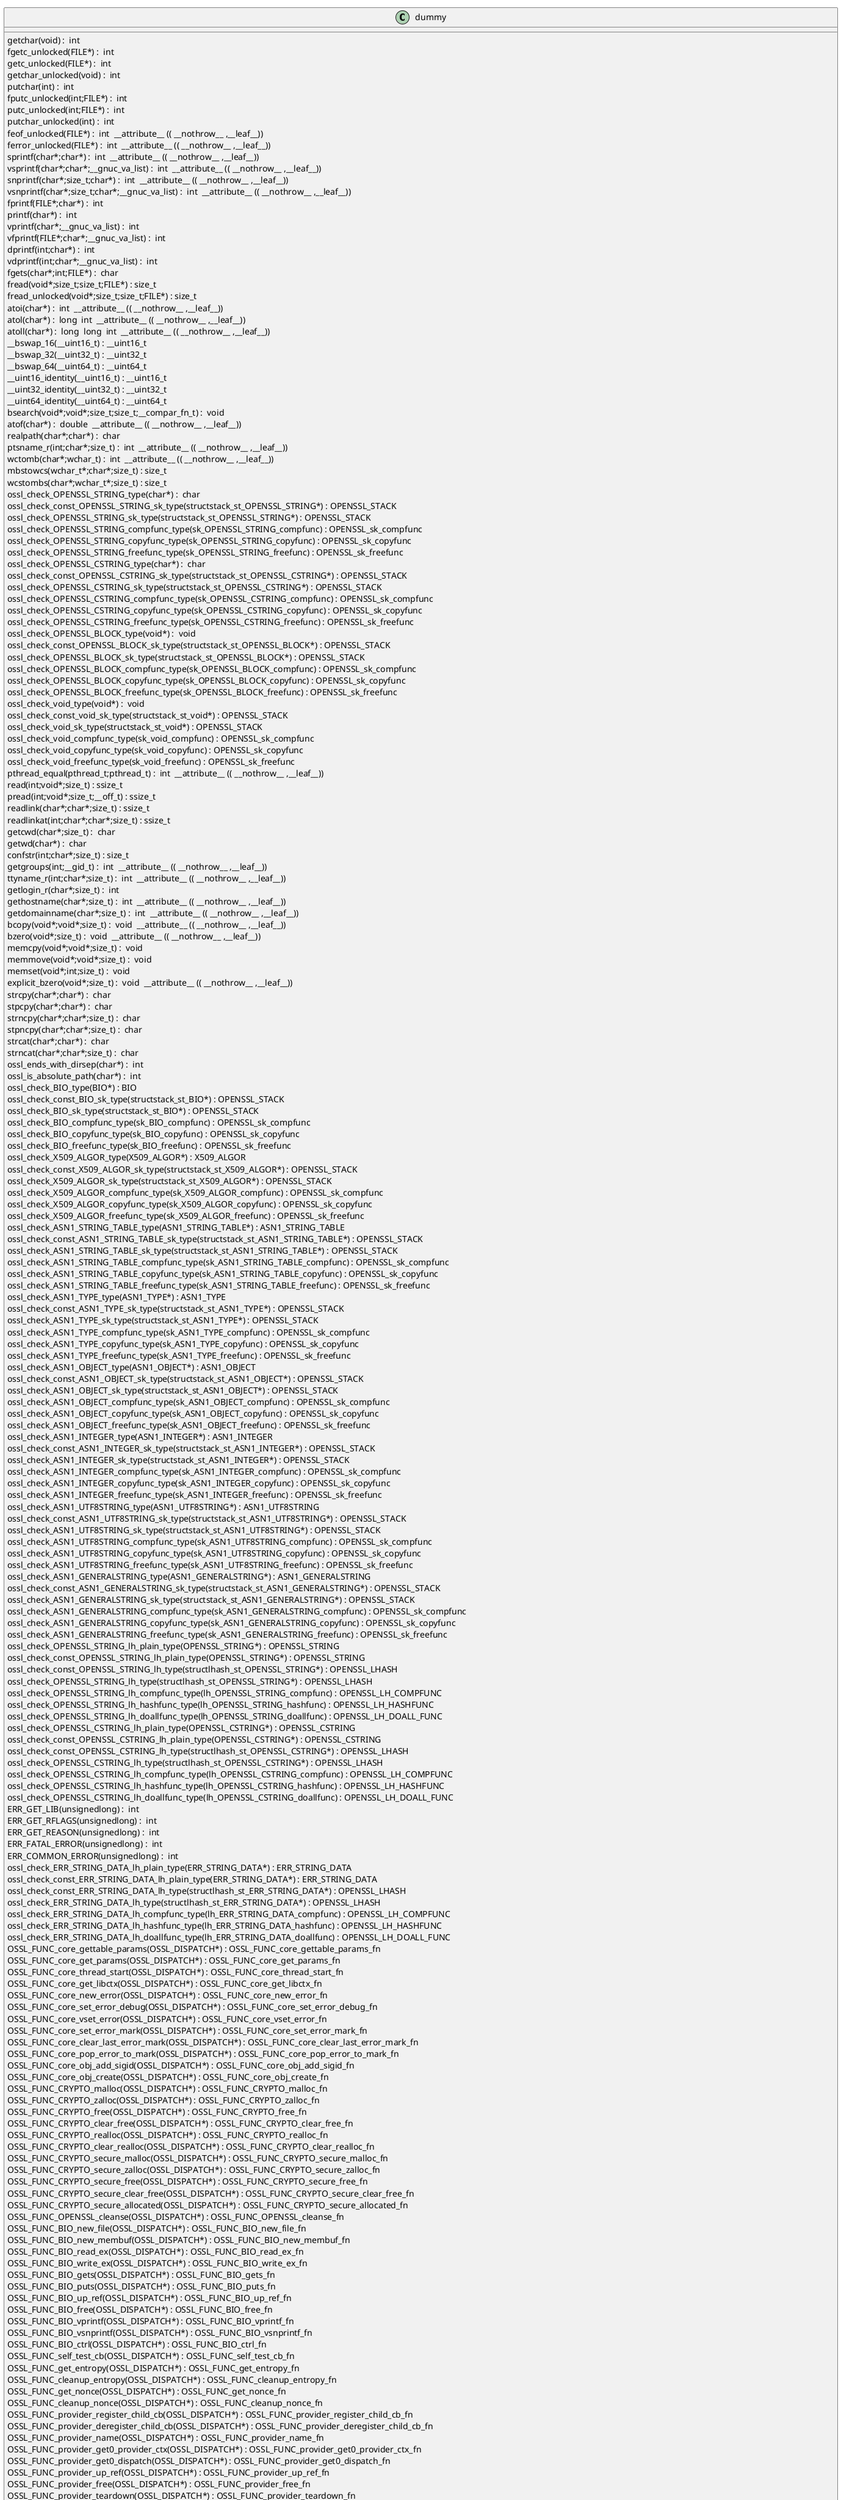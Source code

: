 @startuml
!pragma layout smetana
class dummy {
getchar(void) :  int  [[[./../../.././qc/ssl/record/rec_layer_d1.c.html#742]]]
fgetc_unlocked(FILE*) :  int  [[[./../../.././qc/ssl/record/rec_layer_d1.c.html#751]]]
getc_unlocked(FILE*) :  int  [[[./../../.././qc/ssl/record/rec_layer_d1.c.html#761]]]
getchar_unlocked(void) :  int  [[[./../../.././qc/ssl/record/rec_layer_d1.c.html#768]]]
putchar(int) :  int  [[[./../../.././qc/ssl/record/rec_layer_d1.c.html#777]]]
fputc_unlocked(int;FILE*) :  int  [[[./../../.././qc/ssl/record/rec_layer_d1.c.html#786]]]
putc_unlocked(int;FILE*) :  int  [[[./../../.././qc/ssl/record/rec_layer_d1.c.html#796]]]
putchar_unlocked(int) :  int  [[[./../../.././qc/ssl/record/rec_layer_d1.c.html#803]]]
feof_unlocked(FILE*) :  int  __attribute__ (( __nothrow__ ,__leaf__)) [[[./../../.././qc/ssl/record/rec_layer_d1.c.html#809]]]
ferror_unlocked(FILE*) :  int  __attribute__ (( __nothrow__ ,__leaf__)) [[[./../../.././qc/ssl/record/rec_layer_d1.c.html#816]]]
sprintf(char*;char*) :  int  __attribute__ (( __nothrow__ ,__leaf__)) [[[./../../.././qc/ssl/record/rec_layer_d1.c.html#835]]]
vsprintf(char*;char*;__gnuc_va_list) :  int  __attribute__ (( __nothrow__ ,__leaf__)) [[[./../../.././qc/ssl/record/rec_layer_d1.c.html#848]]]
snprintf(char*;size_t;char*) :  int  __attribute__ (( __nothrow__ ,__leaf__)) [[[./../../.././qc/ssl/record/rec_layer_d1.c.html#867]]]
vsnprintf(char*;size_t;char*;__gnuc_va_list) :  int  __attribute__ (( __nothrow__ ,__leaf__)) [[[./../../.././qc/ssl/record/rec_layer_d1.c.html#881]]]
fprintf(FILE*;char*) :  int  [[[./../../.././qc/ssl/record/rec_layer_d1.c.html#902]]]
printf(char*) :  int  [[[./../../.././qc/ssl/record/rec_layer_d1.c.html#909]]]
vprintf(char*;__gnuc_va_list) :  int  [[[./../../.././qc/ssl/record/rec_layer_d1.c.html#921]]]
vfprintf(FILE*;char*;__gnuc_va_list) :  int  [[[./../../.././qc/ssl/record/rec_layer_d1.c.html#931]]]
dprintf(int;char*) :  int  [[[./../../.././qc/ssl/record/rec_layer_d1.c.html#946]]]
vdprintf(int;char*;__gnuc_va_list) :  int  [[[./../../.././qc/ssl/record/rec_layer_d1.c.html#957]]]
fgets(char*;int;FILE*) :  char  [[[./../../.././qc/ssl/record/rec_layer_d1.c.html#976]]]
fread(void*;size_t;size_t;FILE*) : size_t [[[./../../.././qc/ssl/record/rec_layer_d1.c.html#1002]]]
fread_unlocked(void*;size_t;size_t;FILE*) : size_t [[[./../../.././qc/ssl/record/rec_layer_d1.c.html#1029]]]
atoi(char*) :  int  __attribute__ (( __nothrow__ ,__leaf__)) [[[./../../.././qc/ssl/record/rec_layer_d1.c.html#1424]]]
atol(char*) :  long  int  __attribute__ (( __nothrow__ ,__leaf__)) [[[./../../.././qc/ssl/record/rec_layer_d1.c.html#1429]]]
atoll(char*) :  long  long  int  __attribute__ (( __nothrow__ ,__leaf__)) [[[./../../.././qc/ssl/record/rec_layer_d1.c.html#1436]]]
__bswap_16(__uint16_t) : __uint16_t [[[./../../.././qc/ssl/record/rec_layer_d1.c.html#1583]]]
__bswap_32(__uint32_t) : __uint32_t [[[./../../.././qc/ssl/record/rec_layer_d1.c.html#1598]]]
__bswap_64(__uint64_t) : __uint64_t [[[./../../.././qc/ssl/record/rec_layer_d1.c.html#1608]]]
__uint16_identity(__uint16_t) : __uint16_t [[[./../../.././qc/ssl/record/rec_layer_d1.c.html#1620]]]
__uint32_identity(__uint32_t) : __uint32_t [[[./../../.././qc/ssl/record/rec_layer_d1.c.html#1626]]]
__uint64_identity(__uint64_t) : __uint64_t [[[./../../.././qc/ssl/record/rec_layer_d1.c.html#1632]]]
bsearch(void*;void*;size_t;size_t;__compar_fn_t) :  void  [[[./../../.././qc/ssl/record/rec_layer_d1.c.html#2300]]]
atof(char*) :  double  __attribute__ (( __nothrow__ ,__leaf__)) [[[./../../.././qc/ssl/record/rec_layer_d1.c.html#1]]]
realpath(char*;char*) :  char  [[[./../../.././qc/ssl/record/rec_layer_d1.c.html#1]]]
ptsname_r(int;char*;size_t) :  int  __attribute__ (( __nothrow__ ,__leaf__)) [[[./../../.././qc/ssl/record/rec_layer_d1.c.html#1]]]
wctomb(char*;wchar_t) :  int  __attribute__ (( __nothrow__ ,__leaf__)) [[[./../../.././qc/ssl/record/rec_layer_d1.c.html#1]]]
mbstowcs(wchar_t*;char*;size_t) : size_t [[[./../../.././qc/ssl/record/rec_layer_d1.c.html#1]]]
wcstombs(char*;wchar_t*;size_t) : size_t [[[./../../.././qc/ssl/record/rec_layer_d1.c.html#1]]]
ossl_check_OPENSSL_STRING_type(char*) :  char  [[[./../../.././qc/ssl/record/rec_layer_d1.c.html#1]]]
ossl_check_const_OPENSSL_STRING_sk_type(structstack_st_OPENSSL_STRING*) : OPENSSL_STACK [[[./../../.././qc/ssl/record/rec_layer_d1.c.html#1]]]
ossl_check_OPENSSL_STRING_sk_type(structstack_st_OPENSSL_STRING*) : OPENSSL_STACK [[[./../../.././qc/ssl/record/rec_layer_d1.c.html#1]]]
ossl_check_OPENSSL_STRING_compfunc_type(sk_OPENSSL_STRING_compfunc) : OPENSSL_sk_compfunc [[[./../../.././qc/ssl/record/rec_layer_d1.c.html#1]]]
ossl_check_OPENSSL_STRING_copyfunc_type(sk_OPENSSL_STRING_copyfunc) : OPENSSL_sk_copyfunc [[[./../../.././qc/ssl/record/rec_layer_d1.c.html#1]]]
ossl_check_OPENSSL_STRING_freefunc_type(sk_OPENSSL_STRING_freefunc) : OPENSSL_sk_freefunc [[[./../../.././qc/ssl/record/rec_layer_d1.c.html#1]]]
ossl_check_OPENSSL_CSTRING_type(char*) :  char  [[[./../../.././qc/ssl/record/rec_layer_d1.c.html#1]]]
ossl_check_const_OPENSSL_CSTRING_sk_type(structstack_st_OPENSSL_CSTRING*) : OPENSSL_STACK [[[./../../.././qc/ssl/record/rec_layer_d1.c.html#1]]]
ossl_check_OPENSSL_CSTRING_sk_type(structstack_st_OPENSSL_CSTRING*) : OPENSSL_STACK [[[./../../.././qc/ssl/record/rec_layer_d1.c.html#1]]]
ossl_check_OPENSSL_CSTRING_compfunc_type(sk_OPENSSL_CSTRING_compfunc) : OPENSSL_sk_compfunc [[[./../../.././qc/ssl/record/rec_layer_d1.c.html#1]]]
ossl_check_OPENSSL_CSTRING_copyfunc_type(sk_OPENSSL_CSTRING_copyfunc) : OPENSSL_sk_copyfunc [[[./../../.././qc/ssl/record/rec_layer_d1.c.html#1]]]
ossl_check_OPENSSL_CSTRING_freefunc_type(sk_OPENSSL_CSTRING_freefunc) : OPENSSL_sk_freefunc [[[./../../.././qc/ssl/record/rec_layer_d1.c.html#1]]]
ossl_check_OPENSSL_BLOCK_type(void*) :  void  [[[./../../.././qc/ssl/record/rec_layer_d1.c.html#1]]]
ossl_check_const_OPENSSL_BLOCK_sk_type(structstack_st_OPENSSL_BLOCK*) : OPENSSL_STACK [[[./../../.././qc/ssl/record/rec_layer_d1.c.html#1]]]
ossl_check_OPENSSL_BLOCK_sk_type(structstack_st_OPENSSL_BLOCK*) : OPENSSL_STACK [[[./../../.././qc/ssl/record/rec_layer_d1.c.html#1]]]
ossl_check_OPENSSL_BLOCK_compfunc_type(sk_OPENSSL_BLOCK_compfunc) : OPENSSL_sk_compfunc [[[./../../.././qc/ssl/record/rec_layer_d1.c.html#1]]]
ossl_check_OPENSSL_BLOCK_copyfunc_type(sk_OPENSSL_BLOCK_copyfunc) : OPENSSL_sk_copyfunc [[[./../../.././qc/ssl/record/rec_layer_d1.c.html#1]]]
ossl_check_OPENSSL_BLOCK_freefunc_type(sk_OPENSSL_BLOCK_freefunc) : OPENSSL_sk_freefunc [[[./../../.././qc/ssl/record/rec_layer_d1.c.html#1]]]
ossl_check_void_type(void*) :  void  [[[./../../.././qc/ssl/record/rec_layer_d1.c.html#1]]]
ossl_check_const_void_sk_type(structstack_st_void*) : OPENSSL_STACK [[[./../../.././qc/ssl/record/rec_layer_d1.c.html#1]]]
ossl_check_void_sk_type(structstack_st_void*) : OPENSSL_STACK [[[./../../.././qc/ssl/record/rec_layer_d1.c.html#1]]]
ossl_check_void_compfunc_type(sk_void_compfunc) : OPENSSL_sk_compfunc [[[./../../.././qc/ssl/record/rec_layer_d1.c.html#1]]]
ossl_check_void_copyfunc_type(sk_void_copyfunc) : OPENSSL_sk_copyfunc [[[./../../.././qc/ssl/record/rec_layer_d1.c.html#1]]]
ossl_check_void_freefunc_type(sk_void_freefunc) : OPENSSL_sk_freefunc [[[./../../.././qc/ssl/record/rec_layer_d1.c.html#1]]]
pthread_equal(pthread_t;pthread_t) :  int  __attribute__ (( __nothrow__ ,__leaf__)) [[[./../../.././qc/ssl/record/rec_layer_d1.c.html#1]]]
read(int;void*;size_t) : ssize_t [[[./../../.././qc/ssl/record/rec_layer_d1.c.html#1]]]
pread(int;void*;size_t;__off_t) : ssize_t [[[./../../.././qc/ssl/record/rec_layer_d1.c.html#1]]]
readlink(char*;char*;size_t) : ssize_t [[[./../../.././qc/ssl/record/rec_layer_d1.c.html#1]]]
readlinkat(int;char*;char*;size_t) : ssize_t [[[./../../.././qc/ssl/record/rec_layer_d1.c.html#1]]]
getcwd(char*;size_t) :  char  [[[./../../.././qc/ssl/record/rec_layer_d1.c.html#1]]]
getwd(char*) :  char  [[[./../../.././qc/ssl/record/rec_layer_d1.c.html#1]]]
confstr(int;char*;size_t) : size_t [[[./../../.././qc/ssl/record/rec_layer_d1.c.html#1]]]
getgroups(int;__gid_t) :  int  __attribute__ (( __nothrow__ ,__leaf__)) [[[./../../.././qc/ssl/record/rec_layer_d1.c.html#1]]]
ttyname_r(int;char*;size_t) :  int  __attribute__ (( __nothrow__ ,__leaf__)) [[[./../../.././qc/ssl/record/rec_layer_d1.c.html#1]]]
getlogin_r(char*;size_t) :  int  [[[./../../.././qc/ssl/record/rec_layer_d1.c.html#1]]]
gethostname(char*;size_t) :  int  __attribute__ (( __nothrow__ ,__leaf__)) [[[./../../.././qc/ssl/record/rec_layer_d1.c.html#1]]]
getdomainname(char*;size_t) :  int  __attribute__ (( __nothrow__ ,__leaf__)) [[[./../../.././qc/ssl/record/rec_layer_d1.c.html#1]]]
bcopy(void*;void*;size_t) :  void  __attribute__ (( __nothrow__ ,__leaf__)) [[[./../../.././qc/ssl/record/rec_layer_d1.c.html#1]]]
bzero(void*;size_t) :  void  __attribute__ (( __nothrow__ ,__leaf__)) [[[./../../.././qc/ssl/record/rec_layer_d1.c.html#1]]]
memcpy(void*;void*;size_t) :  void  [[[./../../.././qc/ssl/record/rec_layer_d1.c.html#1]]]
memmove(void*;void*;size_t) :  void  [[[./../../.././qc/ssl/record/rec_layer_d1.c.html#1]]]
memset(void*;int;size_t) :  void  [[[./../../.././qc/ssl/record/rec_layer_d1.c.html#1]]]
explicit_bzero(void*;size_t) :  void  __attribute__ (( __nothrow__ ,__leaf__)) [[[./../../.././qc/ssl/record/rec_layer_d1.c.html#1]]]
strcpy(char*;char*) :  char  [[[./../../.././qc/ssl/record/rec_layer_d1.c.html#1]]]
stpcpy(char*;char*) :  char  [[[./../../.././qc/ssl/record/rec_layer_d1.c.html#1]]]
strncpy(char*;char*;size_t) :  char  [[[./../../.././qc/ssl/record/rec_layer_d1.c.html#1]]]
stpncpy(char*;char*;size_t) :  char  [[[./../../.././qc/ssl/record/rec_layer_d1.c.html#1]]]
strcat(char*;char*) :  char  [[[./../../.././qc/ssl/record/rec_layer_d1.c.html#1]]]
strncat(char*;char*;size_t) :  char  [[[./../../.././qc/ssl/record/rec_layer_d1.c.html#1]]]
ossl_ends_with_dirsep(char*) :  int  [[[./../../.././qc/ssl/record/rec_layer_d1.c.html#1]]]
ossl_is_absolute_path(char*) :  int  [[[./../../.././qc/ssl/record/rec_layer_d1.c.html#1]]]
ossl_check_BIO_type(BIO*) : BIO [[[./../../.././qc/ssl/record/rec_layer_d1.c.html#1]]]
ossl_check_const_BIO_sk_type(structstack_st_BIO*) : OPENSSL_STACK [[[./../../.././qc/ssl/record/rec_layer_d1.c.html#1]]]
ossl_check_BIO_sk_type(structstack_st_BIO*) : OPENSSL_STACK [[[./../../.././qc/ssl/record/rec_layer_d1.c.html#1]]]
ossl_check_BIO_compfunc_type(sk_BIO_compfunc) : OPENSSL_sk_compfunc [[[./../../.././qc/ssl/record/rec_layer_d1.c.html#1]]]
ossl_check_BIO_copyfunc_type(sk_BIO_copyfunc) : OPENSSL_sk_copyfunc [[[./../../.././qc/ssl/record/rec_layer_d1.c.html#1]]]
ossl_check_BIO_freefunc_type(sk_BIO_freefunc) : OPENSSL_sk_freefunc [[[./../../.././qc/ssl/record/rec_layer_d1.c.html#1]]]
ossl_check_X509_ALGOR_type(X509_ALGOR*) : X509_ALGOR [[[./../../.././qc/ssl/record/rec_layer_d1.c.html#1]]]
ossl_check_const_X509_ALGOR_sk_type(structstack_st_X509_ALGOR*) : OPENSSL_STACK [[[./../../.././qc/ssl/record/rec_layer_d1.c.html#1]]]
ossl_check_X509_ALGOR_sk_type(structstack_st_X509_ALGOR*) : OPENSSL_STACK [[[./../../.././qc/ssl/record/rec_layer_d1.c.html#1]]]
ossl_check_X509_ALGOR_compfunc_type(sk_X509_ALGOR_compfunc) : OPENSSL_sk_compfunc [[[./../../.././qc/ssl/record/rec_layer_d1.c.html#1]]]
ossl_check_X509_ALGOR_copyfunc_type(sk_X509_ALGOR_copyfunc) : OPENSSL_sk_copyfunc [[[./../../.././qc/ssl/record/rec_layer_d1.c.html#1]]]
ossl_check_X509_ALGOR_freefunc_type(sk_X509_ALGOR_freefunc) : OPENSSL_sk_freefunc [[[./../../.././qc/ssl/record/rec_layer_d1.c.html#1]]]
ossl_check_ASN1_STRING_TABLE_type(ASN1_STRING_TABLE*) : ASN1_STRING_TABLE [[[./../../.././qc/ssl/record/rec_layer_d1.c.html#1]]]
ossl_check_const_ASN1_STRING_TABLE_sk_type(structstack_st_ASN1_STRING_TABLE*) : OPENSSL_STACK [[[./../../.././qc/ssl/record/rec_layer_d1.c.html#1]]]
ossl_check_ASN1_STRING_TABLE_sk_type(structstack_st_ASN1_STRING_TABLE*) : OPENSSL_STACK [[[./../../.././qc/ssl/record/rec_layer_d1.c.html#1]]]
ossl_check_ASN1_STRING_TABLE_compfunc_type(sk_ASN1_STRING_TABLE_compfunc) : OPENSSL_sk_compfunc [[[./../../.././qc/ssl/record/rec_layer_d1.c.html#1]]]
ossl_check_ASN1_STRING_TABLE_copyfunc_type(sk_ASN1_STRING_TABLE_copyfunc) : OPENSSL_sk_copyfunc [[[./../../.././qc/ssl/record/rec_layer_d1.c.html#1]]]
ossl_check_ASN1_STRING_TABLE_freefunc_type(sk_ASN1_STRING_TABLE_freefunc) : OPENSSL_sk_freefunc [[[./../../.././qc/ssl/record/rec_layer_d1.c.html#1]]]
ossl_check_ASN1_TYPE_type(ASN1_TYPE*) : ASN1_TYPE [[[./../../.././qc/ssl/record/rec_layer_d1.c.html#1]]]
ossl_check_const_ASN1_TYPE_sk_type(structstack_st_ASN1_TYPE*) : OPENSSL_STACK [[[./../../.././qc/ssl/record/rec_layer_d1.c.html#1]]]
ossl_check_ASN1_TYPE_sk_type(structstack_st_ASN1_TYPE*) : OPENSSL_STACK [[[./../../.././qc/ssl/record/rec_layer_d1.c.html#1]]]
ossl_check_ASN1_TYPE_compfunc_type(sk_ASN1_TYPE_compfunc) : OPENSSL_sk_compfunc [[[./../../.././qc/ssl/record/rec_layer_d1.c.html#1]]]
ossl_check_ASN1_TYPE_copyfunc_type(sk_ASN1_TYPE_copyfunc) : OPENSSL_sk_copyfunc [[[./../../.././qc/ssl/record/rec_layer_d1.c.html#1]]]
ossl_check_ASN1_TYPE_freefunc_type(sk_ASN1_TYPE_freefunc) : OPENSSL_sk_freefunc [[[./../../.././qc/ssl/record/rec_layer_d1.c.html#1]]]
ossl_check_ASN1_OBJECT_type(ASN1_OBJECT*) : ASN1_OBJECT [[[./../../.././qc/ssl/record/rec_layer_d1.c.html#1]]]
ossl_check_const_ASN1_OBJECT_sk_type(structstack_st_ASN1_OBJECT*) : OPENSSL_STACK [[[./../../.././qc/ssl/record/rec_layer_d1.c.html#1]]]
ossl_check_ASN1_OBJECT_sk_type(structstack_st_ASN1_OBJECT*) : OPENSSL_STACK [[[./../../.././qc/ssl/record/rec_layer_d1.c.html#1]]]
ossl_check_ASN1_OBJECT_compfunc_type(sk_ASN1_OBJECT_compfunc) : OPENSSL_sk_compfunc [[[./../../.././qc/ssl/record/rec_layer_d1.c.html#1]]]
ossl_check_ASN1_OBJECT_copyfunc_type(sk_ASN1_OBJECT_copyfunc) : OPENSSL_sk_copyfunc [[[./../../.././qc/ssl/record/rec_layer_d1.c.html#1]]]
ossl_check_ASN1_OBJECT_freefunc_type(sk_ASN1_OBJECT_freefunc) : OPENSSL_sk_freefunc [[[./../../.././qc/ssl/record/rec_layer_d1.c.html#1]]]
ossl_check_ASN1_INTEGER_type(ASN1_INTEGER*) : ASN1_INTEGER [[[./../../.././qc/ssl/record/rec_layer_d1.c.html#1]]]
ossl_check_const_ASN1_INTEGER_sk_type(structstack_st_ASN1_INTEGER*) : OPENSSL_STACK [[[./../../.././qc/ssl/record/rec_layer_d1.c.html#1]]]
ossl_check_ASN1_INTEGER_sk_type(structstack_st_ASN1_INTEGER*) : OPENSSL_STACK [[[./../../.././qc/ssl/record/rec_layer_d1.c.html#1]]]
ossl_check_ASN1_INTEGER_compfunc_type(sk_ASN1_INTEGER_compfunc) : OPENSSL_sk_compfunc [[[./../../.././qc/ssl/record/rec_layer_d1.c.html#1]]]
ossl_check_ASN1_INTEGER_copyfunc_type(sk_ASN1_INTEGER_copyfunc) : OPENSSL_sk_copyfunc [[[./../../.././qc/ssl/record/rec_layer_d1.c.html#1]]]
ossl_check_ASN1_INTEGER_freefunc_type(sk_ASN1_INTEGER_freefunc) : OPENSSL_sk_freefunc [[[./../../.././qc/ssl/record/rec_layer_d1.c.html#1]]]
ossl_check_ASN1_UTF8STRING_type(ASN1_UTF8STRING*) : ASN1_UTF8STRING [[[./../../.././qc/ssl/record/rec_layer_d1.c.html#1]]]
ossl_check_const_ASN1_UTF8STRING_sk_type(structstack_st_ASN1_UTF8STRING*) : OPENSSL_STACK [[[./../../.././qc/ssl/record/rec_layer_d1.c.html#1]]]
ossl_check_ASN1_UTF8STRING_sk_type(structstack_st_ASN1_UTF8STRING*) : OPENSSL_STACK [[[./../../.././qc/ssl/record/rec_layer_d1.c.html#1]]]
ossl_check_ASN1_UTF8STRING_compfunc_type(sk_ASN1_UTF8STRING_compfunc) : OPENSSL_sk_compfunc [[[./../../.././qc/ssl/record/rec_layer_d1.c.html#1]]]
ossl_check_ASN1_UTF8STRING_copyfunc_type(sk_ASN1_UTF8STRING_copyfunc) : OPENSSL_sk_copyfunc [[[./../../.././qc/ssl/record/rec_layer_d1.c.html#1]]]
ossl_check_ASN1_UTF8STRING_freefunc_type(sk_ASN1_UTF8STRING_freefunc) : OPENSSL_sk_freefunc [[[./../../.././qc/ssl/record/rec_layer_d1.c.html#1]]]
ossl_check_ASN1_GENERALSTRING_type(ASN1_GENERALSTRING*) : ASN1_GENERALSTRING [[[./../../.././qc/ssl/record/rec_layer_d1.c.html#1]]]
ossl_check_const_ASN1_GENERALSTRING_sk_type(structstack_st_ASN1_GENERALSTRING*) : OPENSSL_STACK [[[./../../.././qc/ssl/record/rec_layer_d1.c.html#1]]]
ossl_check_ASN1_GENERALSTRING_sk_type(structstack_st_ASN1_GENERALSTRING*) : OPENSSL_STACK [[[./../../.././qc/ssl/record/rec_layer_d1.c.html#1]]]
ossl_check_ASN1_GENERALSTRING_compfunc_type(sk_ASN1_GENERALSTRING_compfunc) : OPENSSL_sk_compfunc [[[./../../.././qc/ssl/record/rec_layer_d1.c.html#1]]]
ossl_check_ASN1_GENERALSTRING_copyfunc_type(sk_ASN1_GENERALSTRING_copyfunc) : OPENSSL_sk_copyfunc [[[./../../.././qc/ssl/record/rec_layer_d1.c.html#1]]]
ossl_check_ASN1_GENERALSTRING_freefunc_type(sk_ASN1_GENERALSTRING_freefunc) : OPENSSL_sk_freefunc [[[./../../.././qc/ssl/record/rec_layer_d1.c.html#1]]]
ossl_check_OPENSSL_STRING_lh_plain_type(OPENSSL_STRING*) : OPENSSL_STRING [[[./../../.././qc/ssl/record/rec_layer_d1.c.html#1]]]
ossl_check_const_OPENSSL_STRING_lh_plain_type(OPENSSL_STRING*) : OPENSSL_STRING [[[./../../.././qc/ssl/record/rec_layer_d1.c.html#1]]]
ossl_check_const_OPENSSL_STRING_lh_type(structlhash_st_OPENSSL_STRING*) : OPENSSL_LHASH [[[./../../.././qc/ssl/record/rec_layer_d1.c.html#1]]]
ossl_check_OPENSSL_STRING_lh_type(structlhash_st_OPENSSL_STRING*) : OPENSSL_LHASH [[[./../../.././qc/ssl/record/rec_layer_d1.c.html#1]]]
ossl_check_OPENSSL_STRING_lh_compfunc_type(lh_OPENSSL_STRING_compfunc) : OPENSSL_LH_COMPFUNC [[[./../../.././qc/ssl/record/rec_layer_d1.c.html#1]]]
ossl_check_OPENSSL_STRING_lh_hashfunc_type(lh_OPENSSL_STRING_hashfunc) : OPENSSL_LH_HASHFUNC [[[./../../.././qc/ssl/record/rec_layer_d1.c.html#1]]]
ossl_check_OPENSSL_STRING_lh_doallfunc_type(lh_OPENSSL_STRING_doallfunc) : OPENSSL_LH_DOALL_FUNC [[[./../../.././qc/ssl/record/rec_layer_d1.c.html#1]]]
ossl_check_OPENSSL_CSTRING_lh_plain_type(OPENSSL_CSTRING*) : OPENSSL_CSTRING [[[./../../.././qc/ssl/record/rec_layer_d1.c.html#1]]]
ossl_check_const_OPENSSL_CSTRING_lh_plain_type(OPENSSL_CSTRING*) : OPENSSL_CSTRING [[[./../../.././qc/ssl/record/rec_layer_d1.c.html#1]]]
ossl_check_const_OPENSSL_CSTRING_lh_type(structlhash_st_OPENSSL_CSTRING*) : OPENSSL_LHASH [[[./../../.././qc/ssl/record/rec_layer_d1.c.html#1]]]
ossl_check_OPENSSL_CSTRING_lh_type(structlhash_st_OPENSSL_CSTRING*) : OPENSSL_LHASH [[[./../../.././qc/ssl/record/rec_layer_d1.c.html#1]]]
ossl_check_OPENSSL_CSTRING_lh_compfunc_type(lh_OPENSSL_CSTRING_compfunc) : OPENSSL_LH_COMPFUNC [[[./../../.././qc/ssl/record/rec_layer_d1.c.html#1]]]
ossl_check_OPENSSL_CSTRING_lh_hashfunc_type(lh_OPENSSL_CSTRING_hashfunc) : OPENSSL_LH_HASHFUNC [[[./../../.././qc/ssl/record/rec_layer_d1.c.html#1]]]
ossl_check_OPENSSL_CSTRING_lh_doallfunc_type(lh_OPENSSL_CSTRING_doallfunc) : OPENSSL_LH_DOALL_FUNC [[[./../../.././qc/ssl/record/rec_layer_d1.c.html#1]]]
ERR_GET_LIB(unsignedlong) :  int  [[[./../../.././qc/ssl/record/rec_layer_d1.c.html#1]]]
ERR_GET_RFLAGS(unsignedlong) :  int  [[[./../../.././qc/ssl/record/rec_layer_d1.c.html#1]]]
ERR_GET_REASON(unsignedlong) :  int  [[[./../../.././qc/ssl/record/rec_layer_d1.c.html#1]]]
ERR_FATAL_ERROR(unsignedlong) :  int  [[[./../../.././qc/ssl/record/rec_layer_d1.c.html#1]]]
ERR_COMMON_ERROR(unsignedlong) :  int  [[[./../../.././qc/ssl/record/rec_layer_d1.c.html#1]]]
ossl_check_ERR_STRING_DATA_lh_plain_type(ERR_STRING_DATA*) : ERR_STRING_DATA [[[./../../.././qc/ssl/record/rec_layer_d1.c.html#1]]]
ossl_check_const_ERR_STRING_DATA_lh_plain_type(ERR_STRING_DATA*) : ERR_STRING_DATA [[[./../../.././qc/ssl/record/rec_layer_d1.c.html#1]]]
ossl_check_const_ERR_STRING_DATA_lh_type(structlhash_st_ERR_STRING_DATA*) : OPENSSL_LHASH [[[./../../.././qc/ssl/record/rec_layer_d1.c.html#1]]]
ossl_check_ERR_STRING_DATA_lh_type(structlhash_st_ERR_STRING_DATA*) : OPENSSL_LHASH [[[./../../.././qc/ssl/record/rec_layer_d1.c.html#1]]]
ossl_check_ERR_STRING_DATA_lh_compfunc_type(lh_ERR_STRING_DATA_compfunc) : OPENSSL_LH_COMPFUNC [[[./../../.././qc/ssl/record/rec_layer_d1.c.html#1]]]
ossl_check_ERR_STRING_DATA_lh_hashfunc_type(lh_ERR_STRING_DATA_hashfunc) : OPENSSL_LH_HASHFUNC [[[./../../.././qc/ssl/record/rec_layer_d1.c.html#1]]]
ossl_check_ERR_STRING_DATA_lh_doallfunc_type(lh_ERR_STRING_DATA_doallfunc) : OPENSSL_LH_DOALL_FUNC [[[./../../.././qc/ssl/record/rec_layer_d1.c.html#1]]]
OSSL_FUNC_core_gettable_params(OSSL_DISPATCH*) : OSSL_FUNC_core_gettable_params_fn [[[./../../.././qc/ssl/record/rec_layer_d1.c.html#1]]]
OSSL_FUNC_core_get_params(OSSL_DISPATCH*) : OSSL_FUNC_core_get_params_fn [[[./../../.././qc/ssl/record/rec_layer_d1.c.html#1]]]
OSSL_FUNC_core_thread_start(OSSL_DISPATCH*) : OSSL_FUNC_core_thread_start_fn [[[./../../.././qc/ssl/record/rec_layer_d1.c.html#1]]]
OSSL_FUNC_core_get_libctx(OSSL_DISPATCH*) : OSSL_FUNC_core_get_libctx_fn [[[./../../.././qc/ssl/record/rec_layer_d1.c.html#1]]]
OSSL_FUNC_core_new_error(OSSL_DISPATCH*) : OSSL_FUNC_core_new_error_fn [[[./../../.././qc/ssl/record/rec_layer_d1.c.html#1]]]
OSSL_FUNC_core_set_error_debug(OSSL_DISPATCH*) : OSSL_FUNC_core_set_error_debug_fn [[[./../../.././qc/ssl/record/rec_layer_d1.c.html#1]]]
OSSL_FUNC_core_vset_error(OSSL_DISPATCH*) : OSSL_FUNC_core_vset_error_fn [[[./../../.././qc/ssl/record/rec_layer_d1.c.html#1]]]
OSSL_FUNC_core_set_error_mark(OSSL_DISPATCH*) : OSSL_FUNC_core_set_error_mark_fn [[[./../../.././qc/ssl/record/rec_layer_d1.c.html#1]]]
OSSL_FUNC_core_clear_last_error_mark(OSSL_DISPATCH*) : OSSL_FUNC_core_clear_last_error_mark_fn [[[./../../.././qc/ssl/record/rec_layer_d1.c.html#1]]]
OSSL_FUNC_core_pop_error_to_mark(OSSL_DISPATCH*) : OSSL_FUNC_core_pop_error_to_mark_fn [[[./../../.././qc/ssl/record/rec_layer_d1.c.html#1]]]
OSSL_FUNC_core_obj_add_sigid(OSSL_DISPATCH*) : OSSL_FUNC_core_obj_add_sigid_fn [[[./../../.././qc/ssl/record/rec_layer_d1.c.html#1]]]
OSSL_FUNC_core_obj_create(OSSL_DISPATCH*) : OSSL_FUNC_core_obj_create_fn [[[./../../.././qc/ssl/record/rec_layer_d1.c.html#1]]]
OSSL_FUNC_CRYPTO_malloc(OSSL_DISPATCH*) : OSSL_FUNC_CRYPTO_malloc_fn [[[./../../.././qc/ssl/record/rec_layer_d1.c.html#1]]]
OSSL_FUNC_CRYPTO_zalloc(OSSL_DISPATCH*) : OSSL_FUNC_CRYPTO_zalloc_fn [[[./../../.././qc/ssl/record/rec_layer_d1.c.html#1]]]
OSSL_FUNC_CRYPTO_free(OSSL_DISPATCH*) : OSSL_FUNC_CRYPTO_free_fn [[[./../../.././qc/ssl/record/rec_layer_d1.c.html#1]]]
OSSL_FUNC_CRYPTO_clear_free(OSSL_DISPATCH*) : OSSL_FUNC_CRYPTO_clear_free_fn [[[./../../.././qc/ssl/record/rec_layer_d1.c.html#1]]]
OSSL_FUNC_CRYPTO_realloc(OSSL_DISPATCH*) : OSSL_FUNC_CRYPTO_realloc_fn [[[./../../.././qc/ssl/record/rec_layer_d1.c.html#1]]]
OSSL_FUNC_CRYPTO_clear_realloc(OSSL_DISPATCH*) : OSSL_FUNC_CRYPTO_clear_realloc_fn [[[./../../.././qc/ssl/record/rec_layer_d1.c.html#1]]]
OSSL_FUNC_CRYPTO_secure_malloc(OSSL_DISPATCH*) : OSSL_FUNC_CRYPTO_secure_malloc_fn [[[./../../.././qc/ssl/record/rec_layer_d1.c.html#1]]]
OSSL_FUNC_CRYPTO_secure_zalloc(OSSL_DISPATCH*) : OSSL_FUNC_CRYPTO_secure_zalloc_fn [[[./../../.././qc/ssl/record/rec_layer_d1.c.html#1]]]
OSSL_FUNC_CRYPTO_secure_free(OSSL_DISPATCH*) : OSSL_FUNC_CRYPTO_secure_free_fn [[[./../../.././qc/ssl/record/rec_layer_d1.c.html#1]]]
OSSL_FUNC_CRYPTO_secure_clear_free(OSSL_DISPATCH*) : OSSL_FUNC_CRYPTO_secure_clear_free_fn [[[./../../.././qc/ssl/record/rec_layer_d1.c.html#1]]]
OSSL_FUNC_CRYPTO_secure_allocated(OSSL_DISPATCH*) : OSSL_FUNC_CRYPTO_secure_allocated_fn [[[./../../.././qc/ssl/record/rec_layer_d1.c.html#1]]]
OSSL_FUNC_OPENSSL_cleanse(OSSL_DISPATCH*) : OSSL_FUNC_OPENSSL_cleanse_fn [[[./../../.././qc/ssl/record/rec_layer_d1.c.html#1]]]
OSSL_FUNC_BIO_new_file(OSSL_DISPATCH*) : OSSL_FUNC_BIO_new_file_fn [[[./../../.././qc/ssl/record/rec_layer_d1.c.html#1]]]
OSSL_FUNC_BIO_new_membuf(OSSL_DISPATCH*) : OSSL_FUNC_BIO_new_membuf_fn [[[./../../.././qc/ssl/record/rec_layer_d1.c.html#1]]]
OSSL_FUNC_BIO_read_ex(OSSL_DISPATCH*) : OSSL_FUNC_BIO_read_ex_fn [[[./../../.././qc/ssl/record/rec_layer_d1.c.html#1]]]
OSSL_FUNC_BIO_write_ex(OSSL_DISPATCH*) : OSSL_FUNC_BIO_write_ex_fn [[[./../../.././qc/ssl/record/rec_layer_d1.c.html#1]]]
OSSL_FUNC_BIO_gets(OSSL_DISPATCH*) : OSSL_FUNC_BIO_gets_fn [[[./../../.././qc/ssl/record/rec_layer_d1.c.html#1]]]
OSSL_FUNC_BIO_puts(OSSL_DISPATCH*) : OSSL_FUNC_BIO_puts_fn [[[./../../.././qc/ssl/record/rec_layer_d1.c.html#1]]]
OSSL_FUNC_BIO_up_ref(OSSL_DISPATCH*) : OSSL_FUNC_BIO_up_ref_fn [[[./../../.././qc/ssl/record/rec_layer_d1.c.html#1]]]
OSSL_FUNC_BIO_free(OSSL_DISPATCH*) : OSSL_FUNC_BIO_free_fn [[[./../../.././qc/ssl/record/rec_layer_d1.c.html#1]]]
OSSL_FUNC_BIO_vprintf(OSSL_DISPATCH*) : OSSL_FUNC_BIO_vprintf_fn [[[./../../.././qc/ssl/record/rec_layer_d1.c.html#1]]]
OSSL_FUNC_BIO_vsnprintf(OSSL_DISPATCH*) : OSSL_FUNC_BIO_vsnprintf_fn [[[./../../.././qc/ssl/record/rec_layer_d1.c.html#1]]]
OSSL_FUNC_BIO_ctrl(OSSL_DISPATCH*) : OSSL_FUNC_BIO_ctrl_fn [[[./../../.././qc/ssl/record/rec_layer_d1.c.html#1]]]
OSSL_FUNC_self_test_cb(OSSL_DISPATCH*) : OSSL_FUNC_self_test_cb_fn [[[./../../.././qc/ssl/record/rec_layer_d1.c.html#1]]]
OSSL_FUNC_get_entropy(OSSL_DISPATCH*) : OSSL_FUNC_get_entropy_fn [[[./../../.././qc/ssl/record/rec_layer_d1.c.html#1]]]
OSSL_FUNC_cleanup_entropy(OSSL_DISPATCH*) : OSSL_FUNC_cleanup_entropy_fn [[[./../../.././qc/ssl/record/rec_layer_d1.c.html#1]]]
OSSL_FUNC_get_nonce(OSSL_DISPATCH*) : OSSL_FUNC_get_nonce_fn [[[./../../.././qc/ssl/record/rec_layer_d1.c.html#1]]]
OSSL_FUNC_cleanup_nonce(OSSL_DISPATCH*) : OSSL_FUNC_cleanup_nonce_fn [[[./../../.././qc/ssl/record/rec_layer_d1.c.html#1]]]
OSSL_FUNC_provider_register_child_cb(OSSL_DISPATCH*) : OSSL_FUNC_provider_register_child_cb_fn [[[./../../.././qc/ssl/record/rec_layer_d1.c.html#1]]]
OSSL_FUNC_provider_deregister_child_cb(OSSL_DISPATCH*) : OSSL_FUNC_provider_deregister_child_cb_fn [[[./../../.././qc/ssl/record/rec_layer_d1.c.html#1]]]
OSSL_FUNC_provider_name(OSSL_DISPATCH*) : OSSL_FUNC_provider_name_fn [[[./../../.././qc/ssl/record/rec_layer_d1.c.html#1]]]
OSSL_FUNC_provider_get0_provider_ctx(OSSL_DISPATCH*) : OSSL_FUNC_provider_get0_provider_ctx_fn [[[./../../.././qc/ssl/record/rec_layer_d1.c.html#1]]]
OSSL_FUNC_provider_get0_dispatch(OSSL_DISPATCH*) : OSSL_FUNC_provider_get0_dispatch_fn [[[./../../.././qc/ssl/record/rec_layer_d1.c.html#1]]]
OSSL_FUNC_provider_up_ref(OSSL_DISPATCH*) : OSSL_FUNC_provider_up_ref_fn [[[./../../.././qc/ssl/record/rec_layer_d1.c.html#1]]]
OSSL_FUNC_provider_free(OSSL_DISPATCH*) : OSSL_FUNC_provider_free_fn [[[./../../.././qc/ssl/record/rec_layer_d1.c.html#1]]]
OSSL_FUNC_provider_teardown(OSSL_DISPATCH*) : OSSL_FUNC_provider_teardown_fn [[[./../../.././qc/ssl/record/rec_layer_d1.c.html#1]]]
OSSL_FUNC_provider_gettable_params(OSSL_DISPATCH*) : OSSL_FUNC_provider_gettable_params_fn [[[./../../.././qc/ssl/record/rec_layer_d1.c.html#1]]]
OSSL_FUNC_provider_get_params(OSSL_DISPATCH*) : OSSL_FUNC_provider_get_params_fn [[[./../../.././qc/ssl/record/rec_layer_d1.c.html#1]]]
OSSL_FUNC_provider_query_operation(OSSL_DISPATCH*) : OSSL_FUNC_provider_query_operation_fn [[[./../../.././qc/ssl/record/rec_layer_d1.c.html#1]]]
OSSL_FUNC_provider_unquery_operation(OSSL_DISPATCH*) : OSSL_FUNC_provider_unquery_operation_fn [[[./../../.././qc/ssl/record/rec_layer_d1.c.html#1]]]
OSSL_FUNC_provider_get_reason_strings(OSSL_DISPATCH*) : OSSL_FUNC_provider_get_reason_strings_fn [[[./../../.././qc/ssl/record/rec_layer_d1.c.html#1]]]
OSSL_FUNC_provider_get_capabilities(OSSL_DISPATCH*) : OSSL_FUNC_provider_get_capabilities_fn [[[./../../.././qc/ssl/record/rec_layer_d1.c.html#1]]]
OSSL_FUNC_provider_self_test(OSSL_DISPATCH*) : OSSL_FUNC_provider_self_test_fn [[[./../../.././qc/ssl/record/rec_layer_d1.c.html#1]]]
OSSL_FUNC_digest_newctx(OSSL_DISPATCH*) : OSSL_FUNC_digest_newctx_fn [[[./../../.././qc/ssl/record/rec_layer_d1.c.html#1]]]
OSSL_FUNC_digest_init(OSSL_DISPATCH*) : OSSL_FUNC_digest_init_fn [[[./../../.././qc/ssl/record/rec_layer_d1.c.html#1]]]
OSSL_FUNC_digest_update(OSSL_DISPATCH*) : OSSL_FUNC_digest_update_fn [[[./../../.././qc/ssl/record/rec_layer_d1.c.html#1]]]
OSSL_FUNC_digest_final(OSSL_DISPATCH*) : OSSL_FUNC_digest_final_fn [[[./../../.././qc/ssl/record/rec_layer_d1.c.html#1]]]
OSSL_FUNC_digest_digest(OSSL_DISPATCH*) : OSSL_FUNC_digest_digest_fn [[[./../../.././qc/ssl/record/rec_layer_d1.c.html#1]]]
OSSL_FUNC_digest_freectx(OSSL_DISPATCH*) : OSSL_FUNC_digest_freectx_fn [[[./../../.././qc/ssl/record/rec_layer_d1.c.html#1]]]
OSSL_FUNC_digest_dupctx(OSSL_DISPATCH*) : OSSL_FUNC_digest_dupctx_fn [[[./../../.././qc/ssl/record/rec_layer_d1.c.html#1]]]
OSSL_FUNC_digest_get_params(OSSL_DISPATCH*) : OSSL_FUNC_digest_get_params_fn [[[./../../.././qc/ssl/record/rec_layer_d1.c.html#1]]]
OSSL_FUNC_digest_set_ctx_params(OSSL_DISPATCH*) : OSSL_FUNC_digest_set_ctx_params_fn [[[./../../.././qc/ssl/record/rec_layer_d1.c.html#1]]]
OSSL_FUNC_digest_get_ctx_params(OSSL_DISPATCH*) : OSSL_FUNC_digest_get_ctx_params_fn [[[./../../.././qc/ssl/record/rec_layer_d1.c.html#1]]]
OSSL_FUNC_digest_gettable_params(OSSL_DISPATCH*) : OSSL_FUNC_digest_gettable_params_fn [[[./../../.././qc/ssl/record/rec_layer_d1.c.html#1]]]
OSSL_FUNC_digest_settable_ctx_params(OSSL_DISPATCH*) : OSSL_FUNC_digest_settable_ctx_params_fn [[[./../../.././qc/ssl/record/rec_layer_d1.c.html#1]]]
OSSL_FUNC_digest_gettable_ctx_params(OSSL_DISPATCH*) : OSSL_FUNC_digest_gettable_ctx_params_fn [[[./../../.././qc/ssl/record/rec_layer_d1.c.html#1]]]
OSSL_FUNC_cipher_newctx(OSSL_DISPATCH*) : OSSL_FUNC_cipher_newctx_fn [[[./../../.././qc/ssl/record/rec_layer_d1.c.html#1]]]
OSSL_FUNC_cipher_encrypt_init(OSSL_DISPATCH*) : OSSL_FUNC_cipher_encrypt_init_fn [[[./../../.././qc/ssl/record/rec_layer_d1.c.html#1]]]
OSSL_FUNC_cipher_decrypt_init(OSSL_DISPATCH*) : OSSL_FUNC_cipher_decrypt_init_fn [[[./../../.././qc/ssl/record/rec_layer_d1.c.html#1]]]
OSSL_FUNC_cipher_update(OSSL_DISPATCH*) : OSSL_FUNC_cipher_update_fn [[[./../../.././qc/ssl/record/rec_layer_d1.c.html#1]]]
OSSL_FUNC_cipher_final(OSSL_DISPATCH*) : OSSL_FUNC_cipher_final_fn [[[./../../.././qc/ssl/record/rec_layer_d1.c.html#1]]]
OSSL_FUNC_cipher_cipher(OSSL_DISPATCH*) : OSSL_FUNC_cipher_cipher_fn [[[./../../.././qc/ssl/record/rec_layer_d1.c.html#1]]]
OSSL_FUNC_cipher_freectx(OSSL_DISPATCH*) : OSSL_FUNC_cipher_freectx_fn [[[./../../.././qc/ssl/record/rec_layer_d1.c.html#1]]]
OSSL_FUNC_cipher_dupctx(OSSL_DISPATCH*) : OSSL_FUNC_cipher_dupctx_fn [[[./../../.././qc/ssl/record/rec_layer_d1.c.html#1]]]
OSSL_FUNC_cipher_get_params(OSSL_DISPATCH*) : OSSL_FUNC_cipher_get_params_fn [[[./../../.././qc/ssl/record/rec_layer_d1.c.html#1]]]
OSSL_FUNC_cipher_get_ctx_params(OSSL_DISPATCH*) : OSSL_FUNC_cipher_get_ctx_params_fn [[[./../../.././qc/ssl/record/rec_layer_d1.c.html#1]]]
OSSL_FUNC_cipher_set_ctx_params(OSSL_DISPATCH*) : OSSL_FUNC_cipher_set_ctx_params_fn [[[./../../.././qc/ssl/record/rec_layer_d1.c.html#1]]]
OSSL_FUNC_cipher_gettable_params(OSSL_DISPATCH*) : OSSL_FUNC_cipher_gettable_params_fn [[[./../../.././qc/ssl/record/rec_layer_d1.c.html#1]]]
OSSL_FUNC_cipher_settable_ctx_params(OSSL_DISPATCH*) : OSSL_FUNC_cipher_settable_ctx_params_fn [[[./../../.././qc/ssl/record/rec_layer_d1.c.html#1]]]
OSSL_FUNC_cipher_gettable_ctx_params(OSSL_DISPATCH*) : OSSL_FUNC_cipher_gettable_ctx_params_fn [[[./../../.././qc/ssl/record/rec_layer_d1.c.html#1]]]
OSSL_FUNC_mac_newctx(OSSL_DISPATCH*) : OSSL_FUNC_mac_newctx_fn [[[./../../.././qc/ssl/record/rec_layer_d1.c.html#1]]]
OSSL_FUNC_mac_dupctx(OSSL_DISPATCH*) : OSSL_FUNC_mac_dupctx_fn [[[./../../.././qc/ssl/record/rec_layer_d1.c.html#1]]]
OSSL_FUNC_mac_freectx(OSSL_DISPATCH*) : OSSL_FUNC_mac_freectx_fn [[[./../../.././qc/ssl/record/rec_layer_d1.c.html#1]]]
OSSL_FUNC_mac_init(OSSL_DISPATCH*) : OSSL_FUNC_mac_init_fn [[[./../../.././qc/ssl/record/rec_layer_d1.c.html#1]]]
OSSL_FUNC_mac_update(OSSL_DISPATCH*) : OSSL_FUNC_mac_update_fn [[[./../../.././qc/ssl/record/rec_layer_d1.c.html#1]]]
OSSL_FUNC_mac_final(OSSL_DISPATCH*) : OSSL_FUNC_mac_final_fn [[[./../../.././qc/ssl/record/rec_layer_d1.c.html#1]]]
OSSL_FUNC_mac_gettable_params(OSSL_DISPATCH*) : OSSL_FUNC_mac_gettable_params_fn [[[./../../.././qc/ssl/record/rec_layer_d1.c.html#1]]]
OSSL_FUNC_mac_gettable_ctx_params(OSSL_DISPATCH*) : OSSL_FUNC_mac_gettable_ctx_params_fn [[[./../../.././qc/ssl/record/rec_layer_d1.c.html#1]]]
OSSL_FUNC_mac_settable_ctx_params(OSSL_DISPATCH*) : OSSL_FUNC_mac_settable_ctx_params_fn [[[./../../.././qc/ssl/record/rec_layer_d1.c.html#1]]]
OSSL_FUNC_mac_get_params(OSSL_DISPATCH*) : OSSL_FUNC_mac_get_params_fn [[[./../../.././qc/ssl/record/rec_layer_d1.c.html#1]]]
OSSL_FUNC_mac_get_ctx_params(OSSL_DISPATCH*) : OSSL_FUNC_mac_get_ctx_params_fn [[[./../../.././qc/ssl/record/rec_layer_d1.c.html#1]]]
OSSL_FUNC_mac_set_ctx_params(OSSL_DISPATCH*) : OSSL_FUNC_mac_set_ctx_params_fn [[[./../../.././qc/ssl/record/rec_layer_d1.c.html#1]]]
OSSL_FUNC_kdf_newctx(OSSL_DISPATCH*) : OSSL_FUNC_kdf_newctx_fn [[[./../../.././qc/ssl/record/rec_layer_d1.c.html#1]]]
OSSL_FUNC_kdf_dupctx(OSSL_DISPATCH*) : OSSL_FUNC_kdf_dupctx_fn [[[./../../.././qc/ssl/record/rec_layer_d1.c.html#1]]]
OSSL_FUNC_kdf_freectx(OSSL_DISPATCH*) : OSSL_FUNC_kdf_freectx_fn [[[./../../.././qc/ssl/record/rec_layer_d1.c.html#1]]]
OSSL_FUNC_kdf_reset(OSSL_DISPATCH*) : OSSL_FUNC_kdf_reset_fn [[[./../../.././qc/ssl/record/rec_layer_d1.c.html#1]]]
OSSL_FUNC_kdf_derive(OSSL_DISPATCH*) : OSSL_FUNC_kdf_derive_fn [[[./../../.././qc/ssl/record/rec_layer_d1.c.html#1]]]
OSSL_FUNC_kdf_gettable_params(OSSL_DISPATCH*) : OSSL_FUNC_kdf_gettable_params_fn [[[./../../.././qc/ssl/record/rec_layer_d1.c.html#1]]]
OSSL_FUNC_kdf_gettable_ctx_params(OSSL_DISPATCH*) : OSSL_FUNC_kdf_gettable_ctx_params_fn [[[./../../.././qc/ssl/record/rec_layer_d1.c.html#1]]]
OSSL_FUNC_kdf_settable_ctx_params(OSSL_DISPATCH*) : OSSL_FUNC_kdf_settable_ctx_params_fn [[[./../../.././qc/ssl/record/rec_layer_d1.c.html#1]]]
OSSL_FUNC_kdf_get_params(OSSL_DISPATCH*) : OSSL_FUNC_kdf_get_params_fn [[[./../../.././qc/ssl/record/rec_layer_d1.c.html#1]]]
OSSL_FUNC_kdf_get_ctx_params(OSSL_DISPATCH*) : OSSL_FUNC_kdf_get_ctx_params_fn [[[./../../.././qc/ssl/record/rec_layer_d1.c.html#1]]]
OSSL_FUNC_kdf_set_ctx_params(OSSL_DISPATCH*) : OSSL_FUNC_kdf_set_ctx_params_fn [[[./../../.././qc/ssl/record/rec_layer_d1.c.html#1]]]
OSSL_FUNC_rand_newctx(OSSL_DISPATCH*) : OSSL_FUNC_rand_newctx_fn [[[./../../.././qc/ssl/record/rec_layer_d1.c.html#1]]]
OSSL_FUNC_rand_freectx(OSSL_DISPATCH*) : OSSL_FUNC_rand_freectx_fn [[[./../../.././qc/ssl/record/rec_layer_d1.c.html#1]]]
OSSL_FUNC_rand_instantiate(OSSL_DISPATCH*) : OSSL_FUNC_rand_instantiate_fn [[[./../../.././qc/ssl/record/rec_layer_d1.c.html#1]]]
OSSL_FUNC_rand_uninstantiate(OSSL_DISPATCH*) : OSSL_FUNC_rand_uninstantiate_fn [[[./../../.././qc/ssl/record/rec_layer_d1.c.html#1]]]
OSSL_FUNC_rand_generate(OSSL_DISPATCH*) : OSSL_FUNC_rand_generate_fn [[[./../../.././qc/ssl/record/rec_layer_d1.c.html#1]]]
OSSL_FUNC_rand_reseed(OSSL_DISPATCH*) : OSSL_FUNC_rand_reseed_fn [[[./../../.././qc/ssl/record/rec_layer_d1.c.html#1]]]
OSSL_FUNC_rand_nonce(OSSL_DISPATCH*) : OSSL_FUNC_rand_nonce_fn [[[./../../.././qc/ssl/record/rec_layer_d1.c.html#1]]]
OSSL_FUNC_rand_enable_locking(OSSL_DISPATCH*) : OSSL_FUNC_rand_enable_locking_fn [[[./../../.././qc/ssl/record/rec_layer_d1.c.html#1]]]
OSSL_FUNC_rand_lock(OSSL_DISPATCH*) : OSSL_FUNC_rand_lock_fn [[[./../../.././qc/ssl/record/rec_layer_d1.c.html#1]]]
OSSL_FUNC_rand_unlock(OSSL_DISPATCH*) : OSSL_FUNC_rand_unlock_fn [[[./../../.././qc/ssl/record/rec_layer_d1.c.html#1]]]
OSSL_FUNC_rand_gettable_params(OSSL_DISPATCH*) : OSSL_FUNC_rand_gettable_params_fn [[[./../../.././qc/ssl/record/rec_layer_d1.c.html#1]]]
OSSL_FUNC_rand_gettable_ctx_params(OSSL_DISPATCH*) : OSSL_FUNC_rand_gettable_ctx_params_fn [[[./../../.././qc/ssl/record/rec_layer_d1.c.html#1]]]
OSSL_FUNC_rand_settable_ctx_params(OSSL_DISPATCH*) : OSSL_FUNC_rand_settable_ctx_params_fn [[[./../../.././qc/ssl/record/rec_layer_d1.c.html#1]]]
OSSL_FUNC_rand_get_params(OSSL_DISPATCH*) : OSSL_FUNC_rand_get_params_fn [[[./../../.././qc/ssl/record/rec_layer_d1.c.html#1]]]
OSSL_FUNC_rand_get_ctx_params(OSSL_DISPATCH*) : OSSL_FUNC_rand_get_ctx_params_fn [[[./../../.././qc/ssl/record/rec_layer_d1.c.html#1]]]
OSSL_FUNC_rand_set_ctx_params(OSSL_DISPATCH*) : OSSL_FUNC_rand_set_ctx_params_fn [[[./../../.././qc/ssl/record/rec_layer_d1.c.html#1]]]
OSSL_FUNC_rand_set_callbacks(OSSL_DISPATCH*) : OSSL_FUNC_rand_set_callbacks_fn [[[./../../.././qc/ssl/record/rec_layer_d1.c.html#1]]]
OSSL_FUNC_rand_verify_zeroization(OSSL_DISPATCH*) : OSSL_FUNC_rand_verify_zeroization_fn [[[./../../.././qc/ssl/record/rec_layer_d1.c.html#1]]]
OSSL_FUNC_rand_get_seed(OSSL_DISPATCH*) : OSSL_FUNC_rand_get_seed_fn [[[./../../.././qc/ssl/record/rec_layer_d1.c.html#1]]]
OSSL_FUNC_rand_clear_seed(OSSL_DISPATCH*) : OSSL_FUNC_rand_clear_seed_fn [[[./../../.././qc/ssl/record/rec_layer_d1.c.html#1]]]
OSSL_FUNC_keymgmt_new(OSSL_DISPATCH*) : OSSL_FUNC_keymgmt_new_fn [[[./../../.././qc/ssl/record/rec_layer_d1.c.html#1]]]
OSSL_FUNC_keymgmt_gen_init(OSSL_DISPATCH*) : OSSL_FUNC_keymgmt_gen_init_fn [[[./../../.././qc/ssl/record/rec_layer_d1.c.html#1]]]
OSSL_FUNC_keymgmt_gen_set_template(OSSL_DISPATCH*) : OSSL_FUNC_keymgmt_gen_set_template_fn [[[./../../.././qc/ssl/record/rec_layer_d1.c.html#1]]]
OSSL_FUNC_keymgmt_gen_set_params(OSSL_DISPATCH*) : OSSL_FUNC_keymgmt_gen_set_params_fn [[[./../../.././qc/ssl/record/rec_layer_d1.c.html#1]]]
OSSL_FUNC_keymgmt_gen_settable_params(OSSL_DISPATCH*) : OSSL_FUNC_keymgmt_gen_settable_params_fn [[[./../../.././qc/ssl/record/rec_layer_d1.c.html#1]]]
OSSL_FUNC_keymgmt_gen(OSSL_DISPATCH*) : OSSL_FUNC_keymgmt_gen_fn [[[./../../.././qc/ssl/record/rec_layer_d1.c.html#1]]]
OSSL_FUNC_keymgmt_gen_cleanup(OSSL_DISPATCH*) : OSSL_FUNC_keymgmt_gen_cleanup_fn [[[./../../.././qc/ssl/record/rec_layer_d1.c.html#1]]]
OSSL_FUNC_keymgmt_load(OSSL_DISPATCH*) : OSSL_FUNC_keymgmt_load_fn [[[./../../.././qc/ssl/record/rec_layer_d1.c.html#1]]]
OSSL_FUNC_keymgmt_free(OSSL_DISPATCH*) : OSSL_FUNC_keymgmt_free_fn [[[./../../.././qc/ssl/record/rec_layer_d1.c.html#1]]]
OSSL_FUNC_keymgmt_get_params(OSSL_DISPATCH*) : OSSL_FUNC_keymgmt_get_params_fn [[[./../../.././qc/ssl/record/rec_layer_d1.c.html#1]]]
OSSL_FUNC_keymgmt_gettable_params(OSSL_DISPATCH*) : OSSL_FUNC_keymgmt_gettable_params_fn [[[./../../.././qc/ssl/record/rec_layer_d1.c.html#1]]]
OSSL_FUNC_keymgmt_set_params(OSSL_DISPATCH*) : OSSL_FUNC_keymgmt_set_params_fn [[[./../../.././qc/ssl/record/rec_layer_d1.c.html#1]]]
OSSL_FUNC_keymgmt_settable_params(OSSL_DISPATCH*) : OSSL_FUNC_keymgmt_settable_params_fn [[[./../../.././qc/ssl/record/rec_layer_d1.c.html#1]]]
OSSL_FUNC_keymgmt_query_operation_name(OSSL_DISPATCH*) : OSSL_FUNC_keymgmt_query_operation_name_fn [[[./../../.././qc/ssl/record/rec_layer_d1.c.html#1]]]
OSSL_FUNC_keymgmt_has(OSSL_DISPATCH*) : OSSL_FUNC_keymgmt_has_fn [[[./../../.././qc/ssl/record/rec_layer_d1.c.html#1]]]
OSSL_FUNC_keymgmt_validate(OSSL_DISPATCH*) : OSSL_FUNC_keymgmt_validate_fn [[[./../../.././qc/ssl/record/rec_layer_d1.c.html#1]]]
OSSL_FUNC_keymgmt_match(OSSL_DISPATCH*) : OSSL_FUNC_keymgmt_match_fn [[[./../../.././qc/ssl/record/rec_layer_d1.c.html#1]]]
OSSL_FUNC_keymgmt_import(OSSL_DISPATCH*) : OSSL_FUNC_keymgmt_import_fn [[[./../../.././qc/ssl/record/rec_layer_d1.c.html#1]]]
OSSL_FUNC_keymgmt_import_types(OSSL_DISPATCH*) : OSSL_FUNC_keymgmt_import_types_fn [[[./../../.././qc/ssl/record/rec_layer_d1.c.html#1]]]
OSSL_FUNC_keymgmt_export(OSSL_DISPATCH*) : OSSL_FUNC_keymgmt_export_fn [[[./../../.././qc/ssl/record/rec_layer_d1.c.html#1]]]
OSSL_FUNC_keymgmt_export_types(OSSL_DISPATCH*) : OSSL_FUNC_keymgmt_export_types_fn [[[./../../.././qc/ssl/record/rec_layer_d1.c.html#1]]]
OSSL_FUNC_keymgmt_dup(OSSL_DISPATCH*) : OSSL_FUNC_keymgmt_dup_fn [[[./../../.././qc/ssl/record/rec_layer_d1.c.html#1]]]
OSSL_FUNC_keyexch_newctx(OSSL_DISPATCH*) : OSSL_FUNC_keyexch_newctx_fn [[[./../../.././qc/ssl/record/rec_layer_d1.c.html#1]]]
OSSL_FUNC_keyexch_init(OSSL_DISPATCH*) : OSSL_FUNC_keyexch_init_fn [[[./../../.././qc/ssl/record/rec_layer_d1.c.html#1]]]
OSSL_FUNC_keyexch_derive(OSSL_DISPATCH*) : OSSL_FUNC_keyexch_derive_fn [[[./../../.././qc/ssl/record/rec_layer_d1.c.html#1]]]
OSSL_FUNC_keyexch_set_peer(OSSL_DISPATCH*) : OSSL_FUNC_keyexch_set_peer_fn [[[./../../.././qc/ssl/record/rec_layer_d1.c.html#1]]]
OSSL_FUNC_keyexch_freectx(OSSL_DISPATCH*) : OSSL_FUNC_keyexch_freectx_fn [[[./../../.././qc/ssl/record/rec_layer_d1.c.html#1]]]
OSSL_FUNC_keyexch_dupctx(OSSL_DISPATCH*) : OSSL_FUNC_keyexch_dupctx_fn [[[./../../.././qc/ssl/record/rec_layer_d1.c.html#1]]]
OSSL_FUNC_keyexch_set_ctx_params(OSSL_DISPATCH*) : OSSL_FUNC_keyexch_set_ctx_params_fn [[[./../../.././qc/ssl/record/rec_layer_d1.c.html#1]]]
OSSL_FUNC_keyexch_settable_ctx_params(OSSL_DISPATCH*) : OSSL_FUNC_keyexch_settable_ctx_params_fn [[[./../../.././qc/ssl/record/rec_layer_d1.c.html#1]]]
OSSL_FUNC_keyexch_get_ctx_params(OSSL_DISPATCH*) : OSSL_FUNC_keyexch_get_ctx_params_fn [[[./../../.././qc/ssl/record/rec_layer_d1.c.html#1]]]
OSSL_FUNC_keyexch_gettable_ctx_params(OSSL_DISPATCH*) : OSSL_FUNC_keyexch_gettable_ctx_params_fn [[[./../../.././qc/ssl/record/rec_layer_d1.c.html#1]]]
OSSL_FUNC_signature_newctx(OSSL_DISPATCH*) : OSSL_FUNC_signature_newctx_fn [[[./../../.././qc/ssl/record/rec_layer_d1.c.html#1]]]
OSSL_FUNC_signature_sign_init(OSSL_DISPATCH*) : OSSL_FUNC_signature_sign_init_fn [[[./../../.././qc/ssl/record/rec_layer_d1.c.html#1]]]
OSSL_FUNC_signature_sign(OSSL_DISPATCH*) : OSSL_FUNC_signature_sign_fn [[[./../../.././qc/ssl/record/rec_layer_d1.c.html#1]]]
OSSL_FUNC_signature_verify_init(OSSL_DISPATCH*) : OSSL_FUNC_signature_verify_init_fn [[[./../../.././qc/ssl/record/rec_layer_d1.c.html#1]]]
OSSL_FUNC_signature_verify(OSSL_DISPATCH*) : OSSL_FUNC_signature_verify_fn [[[./../../.././qc/ssl/record/rec_layer_d1.c.html#1]]]
OSSL_FUNC_signature_verify_recover_init(OSSL_DISPATCH*) : OSSL_FUNC_signature_verify_recover_init_fn [[[./../../.././qc/ssl/record/rec_layer_d1.c.html#1]]]
OSSL_FUNC_signature_verify_recover(OSSL_DISPATCH*) : OSSL_FUNC_signature_verify_recover_fn [[[./../../.././qc/ssl/record/rec_layer_d1.c.html#1]]]
OSSL_FUNC_signature_digest_sign_init(OSSL_DISPATCH*) : OSSL_FUNC_signature_digest_sign_init_fn [[[./../../.././qc/ssl/record/rec_layer_d1.c.html#1]]]
OSSL_FUNC_signature_digest_sign_update(OSSL_DISPATCH*) : OSSL_FUNC_signature_digest_sign_update_fn [[[./../../.././qc/ssl/record/rec_layer_d1.c.html#1]]]
OSSL_FUNC_signature_digest_sign_final(OSSL_DISPATCH*) : OSSL_FUNC_signature_digest_sign_final_fn [[[./../../.././qc/ssl/record/rec_layer_d1.c.html#1]]]
OSSL_FUNC_signature_digest_sign(OSSL_DISPATCH*) : OSSL_FUNC_signature_digest_sign_fn [[[./../../.././qc/ssl/record/rec_layer_d1.c.html#1]]]
OSSL_FUNC_signature_digest_verify_init(OSSL_DISPATCH*) : OSSL_FUNC_signature_digest_verify_init_fn [[[./../../.././qc/ssl/record/rec_layer_d1.c.html#1]]]
OSSL_FUNC_signature_digest_verify_update(OSSL_DISPATCH*) : OSSL_FUNC_signature_digest_verify_update_fn [[[./../../.././qc/ssl/record/rec_layer_d1.c.html#1]]]
OSSL_FUNC_signature_digest_verify_final(OSSL_DISPATCH*) : OSSL_FUNC_signature_digest_verify_final_fn [[[./../../.././qc/ssl/record/rec_layer_d1.c.html#1]]]
OSSL_FUNC_signature_digest_verify(OSSL_DISPATCH*) : OSSL_FUNC_signature_digest_verify_fn [[[./../../.././qc/ssl/record/rec_layer_d1.c.html#1]]]
OSSL_FUNC_signature_freectx(OSSL_DISPATCH*) : OSSL_FUNC_signature_freectx_fn [[[./../../.././qc/ssl/record/rec_layer_d1.c.html#1]]]
OSSL_FUNC_signature_dupctx(OSSL_DISPATCH*) : OSSL_FUNC_signature_dupctx_fn [[[./../../.././qc/ssl/record/rec_layer_d1.c.html#1]]]
OSSL_FUNC_signature_get_ctx_params(OSSL_DISPATCH*) : OSSL_FUNC_signature_get_ctx_params_fn [[[./../../.././qc/ssl/record/rec_layer_d1.c.html#1]]]
OSSL_FUNC_signature_gettable_ctx_params(OSSL_DISPATCH*) : OSSL_FUNC_signature_gettable_ctx_params_fn [[[./../../.././qc/ssl/record/rec_layer_d1.c.html#1]]]
OSSL_FUNC_signature_set_ctx_params(OSSL_DISPATCH*) : OSSL_FUNC_signature_set_ctx_params_fn [[[./../../.././qc/ssl/record/rec_layer_d1.c.html#1]]]
OSSL_FUNC_signature_settable_ctx_params(OSSL_DISPATCH*) : OSSL_FUNC_signature_settable_ctx_params_fn [[[./../../.././qc/ssl/record/rec_layer_d1.c.html#1]]]
OSSL_FUNC_signature_get_ctx_md_params(OSSL_DISPATCH*) : OSSL_FUNC_signature_get_ctx_md_params_fn [[[./../../.././qc/ssl/record/rec_layer_d1.c.html#1]]]
OSSL_FUNC_signature_gettable_ctx_md_params(OSSL_DISPATCH*) : OSSL_FUNC_signature_gettable_ctx_md_params_fn [[[./../../.././qc/ssl/record/rec_layer_d1.c.html#1]]]
OSSL_FUNC_signature_set_ctx_md_params(OSSL_DISPATCH*) : OSSL_FUNC_signature_set_ctx_md_params_fn [[[./../../.././qc/ssl/record/rec_layer_d1.c.html#1]]]
OSSL_FUNC_signature_settable_ctx_md_params(OSSL_DISPATCH*) : OSSL_FUNC_signature_settable_ctx_md_params_fn [[[./../../.././qc/ssl/record/rec_layer_d1.c.html#1]]]
OSSL_FUNC_asym_cipher_newctx(OSSL_DISPATCH*) : OSSL_FUNC_asym_cipher_newctx_fn [[[./../../.././qc/ssl/record/rec_layer_d1.c.html#1]]]
OSSL_FUNC_asym_cipher_encrypt_init(OSSL_DISPATCH*) : OSSL_FUNC_asym_cipher_encrypt_init_fn [[[./../../.././qc/ssl/record/rec_layer_d1.c.html#1]]]
OSSL_FUNC_asym_cipher_encrypt(OSSL_DISPATCH*) : OSSL_FUNC_asym_cipher_encrypt_fn [[[./../../.././qc/ssl/record/rec_layer_d1.c.html#1]]]
OSSL_FUNC_asym_cipher_decrypt_init(OSSL_DISPATCH*) : OSSL_FUNC_asym_cipher_decrypt_init_fn [[[./../../.././qc/ssl/record/rec_layer_d1.c.html#1]]]
OSSL_FUNC_asym_cipher_decrypt(OSSL_DISPATCH*) : OSSL_FUNC_asym_cipher_decrypt_fn [[[./../../.././qc/ssl/record/rec_layer_d1.c.html#1]]]
OSSL_FUNC_asym_cipher_freectx(OSSL_DISPATCH*) : OSSL_FUNC_asym_cipher_freectx_fn [[[./../../.././qc/ssl/record/rec_layer_d1.c.html#1]]]
OSSL_FUNC_asym_cipher_dupctx(OSSL_DISPATCH*) : OSSL_FUNC_asym_cipher_dupctx_fn [[[./../../.././qc/ssl/record/rec_layer_d1.c.html#1]]]
OSSL_FUNC_asym_cipher_get_ctx_params(OSSL_DISPATCH*) : OSSL_FUNC_asym_cipher_get_ctx_params_fn [[[./../../.././qc/ssl/record/rec_layer_d1.c.html#1]]]
OSSL_FUNC_asym_cipher_gettable_ctx_params(OSSL_DISPATCH*) : OSSL_FUNC_asym_cipher_gettable_ctx_params_fn [[[./../../.././qc/ssl/record/rec_layer_d1.c.html#1]]]
OSSL_FUNC_asym_cipher_set_ctx_params(OSSL_DISPATCH*) : OSSL_FUNC_asym_cipher_set_ctx_params_fn [[[./../../.././qc/ssl/record/rec_layer_d1.c.html#1]]]
OSSL_FUNC_asym_cipher_settable_ctx_params(OSSL_DISPATCH*) : OSSL_FUNC_asym_cipher_settable_ctx_params_fn [[[./../../.././qc/ssl/record/rec_layer_d1.c.html#1]]]
OSSL_FUNC_kem_newctx(OSSL_DISPATCH*) : OSSL_FUNC_kem_newctx_fn [[[./../../.././qc/ssl/record/rec_layer_d1.c.html#1]]]
OSSL_FUNC_kem_encapsulate_init(OSSL_DISPATCH*) : OSSL_FUNC_kem_encapsulate_init_fn [[[./../../.././qc/ssl/record/rec_layer_d1.c.html#1]]]
OSSL_FUNC_kem_auth_encapsulate_init(OSSL_DISPATCH*) : OSSL_FUNC_kem_auth_encapsulate_init_fn [[[./../../.././qc/ssl/record/rec_layer_d1.c.html#1]]]
OSSL_FUNC_kem_encapsulate(OSSL_DISPATCH*) : OSSL_FUNC_kem_encapsulate_fn [[[./../../.././qc/ssl/record/rec_layer_d1.c.html#1]]]
OSSL_FUNC_kem_decapsulate_init(OSSL_DISPATCH*) : OSSL_FUNC_kem_decapsulate_init_fn [[[./../../.././qc/ssl/record/rec_layer_d1.c.html#1]]]
OSSL_FUNC_kem_auth_decapsulate_init(OSSL_DISPATCH*) : OSSL_FUNC_kem_auth_decapsulate_init_fn [[[./../../.././qc/ssl/record/rec_layer_d1.c.html#1]]]
OSSL_FUNC_kem_decapsulate(OSSL_DISPATCH*) : OSSL_FUNC_kem_decapsulate_fn [[[./../../.././qc/ssl/record/rec_layer_d1.c.html#1]]]
OSSL_FUNC_kem_freectx(OSSL_DISPATCH*) : OSSL_FUNC_kem_freectx_fn [[[./../../.././qc/ssl/record/rec_layer_d1.c.html#1]]]
OSSL_FUNC_kem_dupctx(OSSL_DISPATCH*) : OSSL_FUNC_kem_dupctx_fn [[[./../../.././qc/ssl/record/rec_layer_d1.c.html#1]]]
OSSL_FUNC_kem_get_ctx_params(OSSL_DISPATCH*) : OSSL_FUNC_kem_get_ctx_params_fn [[[./../../.././qc/ssl/record/rec_layer_d1.c.html#1]]]
OSSL_FUNC_kem_gettable_ctx_params(OSSL_DISPATCH*) : OSSL_FUNC_kem_gettable_ctx_params_fn [[[./../../.././qc/ssl/record/rec_layer_d1.c.html#1]]]
OSSL_FUNC_kem_set_ctx_params(OSSL_DISPATCH*) : OSSL_FUNC_kem_set_ctx_params_fn [[[./../../.././qc/ssl/record/rec_layer_d1.c.html#1]]]
OSSL_FUNC_kem_settable_ctx_params(OSSL_DISPATCH*) : OSSL_FUNC_kem_settable_ctx_params_fn [[[./../../.././qc/ssl/record/rec_layer_d1.c.html#1]]]
OSSL_FUNC_encoder_newctx(OSSL_DISPATCH*) : OSSL_FUNC_encoder_newctx_fn [[[./../../.././qc/ssl/record/rec_layer_d1.c.html#1]]]
OSSL_FUNC_encoder_freectx(OSSL_DISPATCH*) : OSSL_FUNC_encoder_freectx_fn [[[./../../.././qc/ssl/record/rec_layer_d1.c.html#1]]]
OSSL_FUNC_encoder_get_params(OSSL_DISPATCH*) : OSSL_FUNC_encoder_get_params_fn [[[./../../.././qc/ssl/record/rec_layer_d1.c.html#1]]]
OSSL_FUNC_encoder_gettable_params(OSSL_DISPATCH*) : OSSL_FUNC_encoder_gettable_params_fn [[[./../../.././qc/ssl/record/rec_layer_d1.c.html#1]]]
OSSL_FUNC_encoder_set_ctx_params(OSSL_DISPATCH*) : OSSL_FUNC_encoder_set_ctx_params_fn [[[./../../.././qc/ssl/record/rec_layer_d1.c.html#1]]]
OSSL_FUNC_encoder_settable_ctx_params(OSSL_DISPATCH*) : OSSL_FUNC_encoder_settable_ctx_params_fn [[[./../../.././qc/ssl/record/rec_layer_d1.c.html#1]]]
OSSL_FUNC_encoder_does_selection(OSSL_DISPATCH*) : OSSL_FUNC_encoder_does_selection_fn [[[./../../.././qc/ssl/record/rec_layer_d1.c.html#1]]]
OSSL_FUNC_encoder_encode(OSSL_DISPATCH*) : OSSL_FUNC_encoder_encode_fn [[[./../../.././qc/ssl/record/rec_layer_d1.c.html#1]]]
OSSL_FUNC_encoder_import_object(OSSL_DISPATCH*) : OSSL_FUNC_encoder_import_object_fn [[[./../../.././qc/ssl/record/rec_layer_d1.c.html#1]]]
OSSL_FUNC_encoder_free_object(OSSL_DISPATCH*) : OSSL_FUNC_encoder_free_object_fn [[[./../../.././qc/ssl/record/rec_layer_d1.c.html#1]]]
OSSL_FUNC_decoder_newctx(OSSL_DISPATCH*) : OSSL_FUNC_decoder_newctx_fn [[[./../../.././qc/ssl/record/rec_layer_d1.c.html#1]]]
OSSL_FUNC_decoder_freectx(OSSL_DISPATCH*) : OSSL_FUNC_decoder_freectx_fn [[[./../../.././qc/ssl/record/rec_layer_d1.c.html#1]]]
OSSL_FUNC_decoder_get_params(OSSL_DISPATCH*) : OSSL_FUNC_decoder_get_params_fn [[[./../../.././qc/ssl/record/rec_layer_d1.c.html#1]]]
OSSL_FUNC_decoder_gettable_params(OSSL_DISPATCH*) : OSSL_FUNC_decoder_gettable_params_fn [[[./../../.././qc/ssl/record/rec_layer_d1.c.html#1]]]
OSSL_FUNC_decoder_set_ctx_params(OSSL_DISPATCH*) : OSSL_FUNC_decoder_set_ctx_params_fn [[[./../../.././qc/ssl/record/rec_layer_d1.c.html#1]]]
OSSL_FUNC_decoder_settable_ctx_params(OSSL_DISPATCH*) : OSSL_FUNC_decoder_settable_ctx_params_fn [[[./../../.././qc/ssl/record/rec_layer_d1.c.html#1]]]
OSSL_FUNC_decoder_does_selection(OSSL_DISPATCH*) : OSSL_FUNC_decoder_does_selection_fn [[[./../../.././qc/ssl/record/rec_layer_d1.c.html#1]]]
OSSL_FUNC_decoder_decode(OSSL_DISPATCH*) : OSSL_FUNC_decoder_decode_fn [[[./../../.././qc/ssl/record/rec_layer_d1.c.html#1]]]
OSSL_FUNC_decoder_export_object(OSSL_DISPATCH*) : OSSL_FUNC_decoder_export_object_fn [[[./../../.././qc/ssl/record/rec_layer_d1.c.html#1]]]
OSSL_FUNC_store_open(OSSL_DISPATCH*) : OSSL_FUNC_store_open_fn [[[./../../.././qc/ssl/record/rec_layer_d1.c.html#1]]]
OSSL_FUNC_store_attach(OSSL_DISPATCH*) : OSSL_FUNC_store_attach_fn [[[./../../.././qc/ssl/record/rec_layer_d1.c.html#1]]]
OSSL_FUNC_store_settable_ctx_params(OSSL_DISPATCH*) : OSSL_FUNC_store_settable_ctx_params_fn [[[./../../.././qc/ssl/record/rec_layer_d1.c.html#1]]]
OSSL_FUNC_store_set_ctx_params(OSSL_DISPATCH*) : OSSL_FUNC_store_set_ctx_params_fn [[[./../../.././qc/ssl/record/rec_layer_d1.c.html#1]]]
OSSL_FUNC_store_load(OSSL_DISPATCH*) : OSSL_FUNC_store_load_fn [[[./../../.././qc/ssl/record/rec_layer_d1.c.html#1]]]
OSSL_FUNC_store_eof(OSSL_DISPATCH*) : OSSL_FUNC_store_eof_fn [[[./../../.././qc/ssl/record/rec_layer_d1.c.html#1]]]
OSSL_FUNC_store_close(OSSL_DISPATCH*) : OSSL_FUNC_store_close_fn [[[./../../.././qc/ssl/record/rec_layer_d1.c.html#1]]]
OSSL_FUNC_store_export_object(OSSL_DISPATCH*) : OSSL_FUNC_store_export_object_fn [[[./../../.././qc/ssl/record/rec_layer_d1.c.html#1]]]
ossl_check_X509_NAME_type(X509_NAME*) : X509_NAME [[[./../../.././qc/ssl/record/rec_layer_d1.c.html#1]]]
ossl_check_const_X509_NAME_sk_type(structstack_st_X509_NAME*) : OPENSSL_STACK [[[./../../.././qc/ssl/record/rec_layer_d1.c.html#1]]]
ossl_check_X509_NAME_sk_type(structstack_st_X509_NAME*) : OPENSSL_STACK [[[./../../.././qc/ssl/record/rec_layer_d1.c.html#1]]]
ossl_check_X509_NAME_compfunc_type(sk_X509_NAME_compfunc) : OPENSSL_sk_compfunc [[[./../../.././qc/ssl/record/rec_layer_d1.c.html#1]]]
ossl_check_X509_NAME_copyfunc_type(sk_X509_NAME_copyfunc) : OPENSSL_sk_copyfunc [[[./../../.././qc/ssl/record/rec_layer_d1.c.html#1]]]
ossl_check_X509_NAME_freefunc_type(sk_X509_NAME_freefunc) : OPENSSL_sk_freefunc [[[./../../.././qc/ssl/record/rec_layer_d1.c.html#1]]]
ossl_check_X509_type(X509*) : X509 [[[./../../.././qc/ssl/record/rec_layer_d1.c.html#1]]]
ossl_check_const_X509_sk_type(structstack_st_X509*) : OPENSSL_STACK [[[./../../.././qc/ssl/record/rec_layer_d1.c.html#1]]]
ossl_check_X509_sk_type(structstack_st_X509*) : OPENSSL_STACK [[[./../../.././qc/ssl/record/rec_layer_d1.c.html#1]]]
ossl_check_X509_compfunc_type(sk_X509_compfunc) : OPENSSL_sk_compfunc [[[./../../.././qc/ssl/record/rec_layer_d1.c.html#1]]]
ossl_check_X509_copyfunc_type(sk_X509_copyfunc) : OPENSSL_sk_copyfunc [[[./../../.././qc/ssl/record/rec_layer_d1.c.html#1]]]
ossl_check_X509_freefunc_type(sk_X509_freefunc) : OPENSSL_sk_freefunc [[[./../../.././qc/ssl/record/rec_layer_d1.c.html#1]]]
ossl_check_X509_REVOKED_type(X509_REVOKED*) : X509_REVOKED [[[./../../.././qc/ssl/record/rec_layer_d1.c.html#1]]]
ossl_check_const_X509_REVOKED_sk_type(structstack_st_X509_REVOKED*) : OPENSSL_STACK [[[./../../.././qc/ssl/record/rec_layer_d1.c.html#1]]]
ossl_check_X509_REVOKED_sk_type(structstack_st_X509_REVOKED*) : OPENSSL_STACK [[[./../../.././qc/ssl/record/rec_layer_d1.c.html#1]]]
ossl_check_X509_REVOKED_compfunc_type(sk_X509_REVOKED_compfunc) : OPENSSL_sk_compfunc [[[./../../.././qc/ssl/record/rec_layer_d1.c.html#1]]]
ossl_check_X509_REVOKED_copyfunc_type(sk_X509_REVOKED_copyfunc) : OPENSSL_sk_copyfunc [[[./../../.././qc/ssl/record/rec_layer_d1.c.html#1]]]
ossl_check_X509_REVOKED_freefunc_type(sk_X509_REVOKED_freefunc) : OPENSSL_sk_freefunc [[[./../../.././qc/ssl/record/rec_layer_d1.c.html#1]]]
ossl_check_X509_CRL_type(X509_CRL*) : X509_CRL [[[./../../.././qc/ssl/record/rec_layer_d1.c.html#1]]]
ossl_check_const_X509_CRL_sk_type(structstack_st_X509_CRL*) : OPENSSL_STACK [[[./../../.././qc/ssl/record/rec_layer_d1.c.html#1]]]
ossl_check_X509_CRL_sk_type(structstack_st_X509_CRL*) : OPENSSL_STACK [[[./../../.././qc/ssl/record/rec_layer_d1.c.html#1]]]
ossl_check_X509_CRL_compfunc_type(sk_X509_CRL_compfunc) : OPENSSL_sk_compfunc [[[./../../.././qc/ssl/record/rec_layer_d1.c.html#1]]]
ossl_check_X509_CRL_copyfunc_type(sk_X509_CRL_copyfunc) : OPENSSL_sk_copyfunc [[[./../../.././qc/ssl/record/rec_layer_d1.c.html#1]]]
ossl_check_X509_CRL_freefunc_type(sk_X509_CRL_freefunc) : OPENSSL_sk_freefunc [[[./../../.././qc/ssl/record/rec_layer_d1.c.html#1]]]
ossl_check_X509_NAME_ENTRY_type(X509_NAME_ENTRY*) : X509_NAME_ENTRY [[[./../../.././qc/ssl/record/rec_layer_d1.c.html#1]]]
ossl_check_const_X509_NAME_ENTRY_sk_type(structstack_st_X509_NAME_ENTRY*) : OPENSSL_STACK [[[./../../.././qc/ssl/record/rec_layer_d1.c.html#1]]]
ossl_check_X509_NAME_ENTRY_sk_type(structstack_st_X509_NAME_ENTRY*) : OPENSSL_STACK [[[./../../.././qc/ssl/record/rec_layer_d1.c.html#1]]]
ossl_check_X509_NAME_ENTRY_compfunc_type(sk_X509_NAME_ENTRY_compfunc) : OPENSSL_sk_compfunc [[[./../../.././qc/ssl/record/rec_layer_d1.c.html#1]]]
ossl_check_X509_NAME_ENTRY_copyfunc_type(sk_X509_NAME_ENTRY_copyfunc) : OPENSSL_sk_copyfunc [[[./../../.././qc/ssl/record/rec_layer_d1.c.html#1]]]
ossl_check_X509_NAME_ENTRY_freefunc_type(sk_X509_NAME_ENTRY_freefunc) : OPENSSL_sk_freefunc [[[./../../.././qc/ssl/record/rec_layer_d1.c.html#1]]]
ossl_check_X509_EXTENSION_type(X509_EXTENSION*) : X509_EXTENSION [[[./../../.././qc/ssl/record/rec_layer_d1.c.html#1]]]
ossl_check_const_X509_EXTENSION_sk_type(structstack_st_X509_EXTENSION*) : OPENSSL_STACK [[[./../../.././qc/ssl/record/rec_layer_d1.c.html#1]]]
ossl_check_X509_EXTENSION_sk_type(structstack_st_X509_EXTENSION*) : OPENSSL_STACK [[[./../../.././qc/ssl/record/rec_layer_d1.c.html#1]]]
ossl_check_X509_EXTENSION_compfunc_type(sk_X509_EXTENSION_compfunc) : OPENSSL_sk_compfunc [[[./../../.././qc/ssl/record/rec_layer_d1.c.html#1]]]
ossl_check_X509_EXTENSION_copyfunc_type(sk_X509_EXTENSION_copyfunc) : OPENSSL_sk_copyfunc [[[./../../.././qc/ssl/record/rec_layer_d1.c.html#1]]]
ossl_check_X509_EXTENSION_freefunc_type(sk_X509_EXTENSION_freefunc) : OPENSSL_sk_freefunc [[[./../../.././qc/ssl/record/rec_layer_d1.c.html#1]]]
ossl_check_X509_ATTRIBUTE_type(X509_ATTRIBUTE*) : X509_ATTRIBUTE [[[./../../.././qc/ssl/record/rec_layer_d1.c.html#1]]]
ossl_check_const_X509_ATTRIBUTE_sk_type(structstack_st_X509_ATTRIBUTE*) : OPENSSL_STACK [[[./../../.././qc/ssl/record/rec_layer_d1.c.html#1]]]
ossl_check_X509_ATTRIBUTE_sk_type(structstack_st_X509_ATTRIBUTE*) : OPENSSL_STACK [[[./../../.././qc/ssl/record/rec_layer_d1.c.html#1]]]
ossl_check_X509_ATTRIBUTE_compfunc_type(sk_X509_ATTRIBUTE_compfunc) : OPENSSL_sk_compfunc [[[./../../.././qc/ssl/record/rec_layer_d1.c.html#1]]]
ossl_check_X509_ATTRIBUTE_copyfunc_type(sk_X509_ATTRIBUTE_copyfunc) : OPENSSL_sk_copyfunc [[[./../../.././qc/ssl/record/rec_layer_d1.c.html#1]]]
ossl_check_X509_ATTRIBUTE_freefunc_type(sk_X509_ATTRIBUTE_freefunc) : OPENSSL_sk_freefunc [[[./../../.././qc/ssl/record/rec_layer_d1.c.html#1]]]
ossl_check_X509_INFO_type(X509_INFO*) : X509_INFO [[[./../../.././qc/ssl/record/rec_layer_d1.c.html#1]]]
ossl_check_const_X509_INFO_sk_type(structstack_st_X509_INFO*) : OPENSSL_STACK [[[./../../.././qc/ssl/record/rec_layer_d1.c.html#1]]]
ossl_check_X509_INFO_sk_type(structstack_st_X509_INFO*) : OPENSSL_STACK [[[./../../.././qc/ssl/record/rec_layer_d1.c.html#1]]]
ossl_check_X509_INFO_compfunc_type(sk_X509_INFO_compfunc) : OPENSSL_sk_compfunc [[[./../../.././qc/ssl/record/rec_layer_d1.c.html#1]]]
ossl_check_X509_INFO_copyfunc_type(sk_X509_INFO_copyfunc) : OPENSSL_sk_copyfunc [[[./../../.././qc/ssl/record/rec_layer_d1.c.html#1]]]
ossl_check_X509_INFO_freefunc_type(sk_X509_INFO_freefunc) : OPENSSL_sk_freefunc [[[./../../.././qc/ssl/record/rec_layer_d1.c.html#1]]]
ossl_check_X509_LOOKUP_type(X509_LOOKUP*) : X509_LOOKUP [[[./../../.././qc/ssl/record/rec_layer_d1.c.html#1]]]
ossl_check_const_X509_LOOKUP_sk_type(structstack_st_X509_LOOKUP*) : OPENSSL_STACK [[[./../../.././qc/ssl/record/rec_layer_d1.c.html#1]]]
ossl_check_X509_LOOKUP_sk_type(structstack_st_X509_LOOKUP*) : OPENSSL_STACK [[[./../../.././qc/ssl/record/rec_layer_d1.c.html#1]]]
ossl_check_X509_LOOKUP_compfunc_type(sk_X509_LOOKUP_compfunc) : OPENSSL_sk_compfunc [[[./../../.././qc/ssl/record/rec_layer_d1.c.html#1]]]
ossl_check_X509_LOOKUP_copyfunc_type(sk_X509_LOOKUP_copyfunc) : OPENSSL_sk_copyfunc [[[./../../.././qc/ssl/record/rec_layer_d1.c.html#1]]]
ossl_check_X509_LOOKUP_freefunc_type(sk_X509_LOOKUP_freefunc) : OPENSSL_sk_freefunc [[[./../../.././qc/ssl/record/rec_layer_d1.c.html#1]]]
ossl_check_X509_OBJECT_type(X509_OBJECT*) : X509_OBJECT [[[./../../.././qc/ssl/record/rec_layer_d1.c.html#1]]]
ossl_check_const_X509_OBJECT_sk_type(structstack_st_X509_OBJECT*) : OPENSSL_STACK [[[./../../.././qc/ssl/record/rec_layer_d1.c.html#1]]]
ossl_check_X509_OBJECT_sk_type(structstack_st_X509_OBJECT*) : OPENSSL_STACK [[[./../../.././qc/ssl/record/rec_layer_d1.c.html#1]]]
ossl_check_X509_OBJECT_compfunc_type(sk_X509_OBJECT_compfunc) : OPENSSL_sk_compfunc [[[./../../.././qc/ssl/record/rec_layer_d1.c.html#1]]]
ossl_check_X509_OBJECT_copyfunc_type(sk_X509_OBJECT_copyfunc) : OPENSSL_sk_copyfunc [[[./../../.././qc/ssl/record/rec_layer_d1.c.html#1]]]
ossl_check_X509_OBJECT_freefunc_type(sk_X509_OBJECT_freefunc) : OPENSSL_sk_freefunc [[[./../../.././qc/ssl/record/rec_layer_d1.c.html#1]]]
ossl_check_X509_VERIFY_PARAM_type(X509_VERIFY_PARAM*) : X509_VERIFY_PARAM [[[./../../.././qc/ssl/record/rec_layer_d1.c.html#1]]]
ossl_check_const_X509_VERIFY_PARAM_sk_type(structstack_st_X509_VERIFY_PARAM*) : OPENSSL_STACK [[[./../../.././qc/ssl/record/rec_layer_d1.c.html#1]]]
ossl_check_X509_VERIFY_PARAM_sk_type(structstack_st_X509_VERIFY_PARAM*) : OPENSSL_STACK [[[./../../.././qc/ssl/record/rec_layer_d1.c.html#1]]]
ossl_check_X509_VERIFY_PARAM_compfunc_type(sk_X509_VERIFY_PARAM_compfunc) : OPENSSL_sk_compfunc [[[./../../.././qc/ssl/record/rec_layer_d1.c.html#1]]]
ossl_check_X509_VERIFY_PARAM_copyfunc_type(sk_X509_VERIFY_PARAM_copyfunc) : OPENSSL_sk_copyfunc [[[./../../.././qc/ssl/record/rec_layer_d1.c.html#1]]]
ossl_check_X509_VERIFY_PARAM_freefunc_type(sk_X509_VERIFY_PARAM_freefunc) : OPENSSL_sk_freefunc [[[./../../.././qc/ssl/record/rec_layer_d1.c.html#1]]]
ossl_check_X509_TRUST_type(X509_TRUST*) : X509_TRUST [[[./../../.././qc/ssl/record/rec_layer_d1.c.html#1]]]
ossl_check_const_X509_TRUST_sk_type(structstack_st_X509_TRUST*) : OPENSSL_STACK [[[./../../.././qc/ssl/record/rec_layer_d1.c.html#1]]]
ossl_check_X509_TRUST_sk_type(structstack_st_X509_TRUST*) : OPENSSL_STACK [[[./../../.././qc/ssl/record/rec_layer_d1.c.html#1]]]
ossl_check_X509_TRUST_compfunc_type(sk_X509_TRUST_compfunc) : OPENSSL_sk_compfunc [[[./../../.././qc/ssl/record/rec_layer_d1.c.html#1]]]
ossl_check_X509_TRUST_copyfunc_type(sk_X509_TRUST_copyfunc) : OPENSSL_sk_copyfunc [[[./../../.././qc/ssl/record/rec_layer_d1.c.html#1]]]
ossl_check_X509_TRUST_freefunc_type(sk_X509_TRUST_freefunc) : OPENSSL_sk_freefunc [[[./../../.././qc/ssl/record/rec_layer_d1.c.html#1]]]
ossl_check_PKCS7_SIGNER_INFO_type(PKCS7_SIGNER_INFO*) : PKCS7_SIGNER_INFO [[[./../../.././qc/ssl/record/rec_layer_d1.c.html#1]]]
ossl_check_const_PKCS7_SIGNER_INFO_sk_type(structstack_st_PKCS7_SIGNER_INFO*) : OPENSSL_STACK [[[./../../.././qc/ssl/record/rec_layer_d1.c.html#1]]]
ossl_check_PKCS7_SIGNER_INFO_sk_type(structstack_st_PKCS7_SIGNER_INFO*) : OPENSSL_STACK [[[./../../.././qc/ssl/record/rec_layer_d1.c.html#1]]]
ossl_check_PKCS7_SIGNER_INFO_compfunc_type(sk_PKCS7_SIGNER_INFO_compfunc) : OPENSSL_sk_compfunc [[[./../../.././qc/ssl/record/rec_layer_d1.c.html#1]]]
ossl_check_PKCS7_SIGNER_INFO_copyfunc_type(sk_PKCS7_SIGNER_INFO_copyfunc) : OPENSSL_sk_copyfunc [[[./../../.././qc/ssl/record/rec_layer_d1.c.html#1]]]
ossl_check_PKCS7_SIGNER_INFO_freefunc_type(sk_PKCS7_SIGNER_INFO_freefunc) : OPENSSL_sk_freefunc [[[./../../.././qc/ssl/record/rec_layer_d1.c.html#1]]]
ossl_check_PKCS7_RECIP_INFO_type(PKCS7_RECIP_INFO*) : PKCS7_RECIP_INFO [[[./../../.././qc/ssl/record/rec_layer_d1.c.html#1]]]
ossl_check_const_PKCS7_RECIP_INFO_sk_type(structstack_st_PKCS7_RECIP_INFO*) : OPENSSL_STACK [[[./../../.././qc/ssl/record/rec_layer_d1.c.html#1]]]
ossl_check_PKCS7_RECIP_INFO_sk_type(structstack_st_PKCS7_RECIP_INFO*) : OPENSSL_STACK [[[./../../.././qc/ssl/record/rec_layer_d1.c.html#1]]]
ossl_check_PKCS7_RECIP_INFO_compfunc_type(sk_PKCS7_RECIP_INFO_compfunc) : OPENSSL_sk_compfunc [[[./../../.././qc/ssl/record/rec_layer_d1.c.html#1]]]
ossl_check_PKCS7_RECIP_INFO_copyfunc_type(sk_PKCS7_RECIP_INFO_copyfunc) : OPENSSL_sk_copyfunc [[[./../../.././qc/ssl/record/rec_layer_d1.c.html#1]]]
ossl_check_PKCS7_RECIP_INFO_freefunc_type(sk_PKCS7_RECIP_INFO_freefunc) : OPENSSL_sk_freefunc [[[./../../.././qc/ssl/record/rec_layer_d1.c.html#1]]]
ossl_check_PKCS7_type(PKCS7*) : PKCS7 [[[./../../.././qc/ssl/record/rec_layer_d1.c.html#1]]]
ossl_check_const_PKCS7_sk_type(structstack_st_PKCS7*) : OPENSSL_STACK [[[./../../.././qc/ssl/record/rec_layer_d1.c.html#1]]]
ossl_check_PKCS7_sk_type(structstack_st_PKCS7*) : OPENSSL_STACK [[[./../../.././qc/ssl/record/rec_layer_d1.c.html#1]]]
ossl_check_PKCS7_compfunc_type(sk_PKCS7_compfunc) : OPENSSL_sk_compfunc [[[./../../.././qc/ssl/record/rec_layer_d1.c.html#1]]]
ossl_check_PKCS7_copyfunc_type(sk_PKCS7_copyfunc) : OPENSSL_sk_copyfunc [[[./../../.././qc/ssl/record/rec_layer_d1.c.html#1]]]
ossl_check_PKCS7_freefunc_type(sk_PKCS7_freefunc) : OPENSSL_sk_freefunc [[[./../../.././qc/ssl/record/rec_layer_d1.c.html#1]]]
ossl_check_CONF_VALUE_type(CONF_VALUE*) : CONF_VALUE [[[./../../.././qc/ssl/record/rec_layer_d1.c.html#1]]]
ossl_check_const_CONF_VALUE_sk_type(structstack_st_CONF_VALUE*) : OPENSSL_STACK [[[./../../.././qc/ssl/record/rec_layer_d1.c.html#1]]]
ossl_check_CONF_VALUE_sk_type(structstack_st_CONF_VALUE*) : OPENSSL_STACK [[[./../../.././qc/ssl/record/rec_layer_d1.c.html#1]]]
ossl_check_CONF_VALUE_compfunc_type(sk_CONF_VALUE_compfunc) : OPENSSL_sk_compfunc [[[./../../.././qc/ssl/record/rec_layer_d1.c.html#1]]]
ossl_check_CONF_VALUE_copyfunc_type(sk_CONF_VALUE_copyfunc) : OPENSSL_sk_copyfunc [[[./../../.././qc/ssl/record/rec_layer_d1.c.html#1]]]
ossl_check_CONF_VALUE_freefunc_type(sk_CONF_VALUE_freefunc) : OPENSSL_sk_freefunc [[[./../../.././qc/ssl/record/rec_layer_d1.c.html#1]]]
ossl_check_CONF_VALUE_lh_plain_type(CONF_VALUE*) : CONF_VALUE [[[./../../.././qc/ssl/record/rec_layer_d1.c.html#1]]]
ossl_check_const_CONF_VALUE_lh_plain_type(CONF_VALUE*) : CONF_VALUE [[[./../../.././qc/ssl/record/rec_layer_d1.c.html#1]]]
ossl_check_const_CONF_VALUE_lh_type(structlhash_st_CONF_VALUE*) : OPENSSL_LHASH [[[./../../.././qc/ssl/record/rec_layer_d1.c.html#1]]]
ossl_check_CONF_VALUE_lh_type(structlhash_st_CONF_VALUE*) : OPENSSL_LHASH [[[./../../.././qc/ssl/record/rec_layer_d1.c.html#1]]]
ossl_check_CONF_VALUE_lh_compfunc_type(lh_CONF_VALUE_compfunc) : OPENSSL_LH_COMPFUNC [[[./../../.././qc/ssl/record/rec_layer_d1.c.html#1]]]
ossl_check_CONF_VALUE_lh_hashfunc_type(lh_CONF_VALUE_hashfunc) : OPENSSL_LH_HASHFUNC [[[./../../.././qc/ssl/record/rec_layer_d1.c.html#1]]]
ossl_check_CONF_VALUE_lh_doallfunc_type(lh_CONF_VALUE_doallfunc) : OPENSSL_LH_DOALL_FUNC [[[./../../.././qc/ssl/record/rec_layer_d1.c.html#1]]]
ossl_check_SCT_type(SCT*) : SCT [[[./../../.././qc/ssl/record/rec_layer_d1.c.html#1]]]
ossl_check_const_SCT_sk_type(structstack_st_SCT*) : OPENSSL_STACK [[[./../../.././qc/ssl/record/rec_layer_d1.c.html#1]]]
ossl_check_SCT_sk_type(structstack_st_SCT*) : OPENSSL_STACK [[[./../../.././qc/ssl/record/rec_layer_d1.c.html#1]]]
ossl_check_SCT_compfunc_type(sk_SCT_compfunc) : OPENSSL_sk_compfunc [[[./../../.././qc/ssl/record/rec_layer_d1.c.html#1]]]
ossl_check_SCT_copyfunc_type(sk_SCT_copyfunc) : OPENSSL_sk_copyfunc [[[./../../.././qc/ssl/record/rec_layer_d1.c.html#1]]]
ossl_check_SCT_freefunc_type(sk_SCT_freefunc) : OPENSSL_sk_freefunc [[[./../../.././qc/ssl/record/rec_layer_d1.c.html#1]]]
ossl_check_CTLOG_type(CTLOG*) : CTLOG [[[./../../.././qc/ssl/record/rec_layer_d1.c.html#1]]]
ossl_check_const_CTLOG_sk_type(structstack_st_CTLOG*) : OPENSSL_STACK [[[./../../.././qc/ssl/record/rec_layer_d1.c.html#1]]]
ossl_check_CTLOG_sk_type(structstack_st_CTLOG*) : OPENSSL_STACK [[[./../../.././qc/ssl/record/rec_layer_d1.c.html#1]]]
ossl_check_CTLOG_compfunc_type(sk_CTLOG_compfunc) : OPENSSL_sk_compfunc [[[./../../.././qc/ssl/record/rec_layer_d1.c.html#1]]]
ossl_check_CTLOG_copyfunc_type(sk_CTLOG_copyfunc) : OPENSSL_sk_copyfunc [[[./../../.././qc/ssl/record/rec_layer_d1.c.html#1]]]
ossl_check_CTLOG_freefunc_type(sk_CTLOG_freefunc) : OPENSSL_sk_freefunc [[[./../../.././qc/ssl/record/rec_layer_d1.c.html#1]]]
ossl_check_SRTP_PROTECTION_PROFILE_type(SRTP_PROTECTION_PROFILE*) : SRTP_PROTECTION_PROFILE [[[./../../.././qc/ssl/record/rec_layer_d1.c.html#1]]]
ossl_check_const_SRTP_PROTECTION_PROFILE_sk_type(structstack_st_SRTP_PROTECTION_PROFILE*) : OPENSSL_STACK [[[./../../.././qc/ssl/record/rec_layer_d1.c.html#1]]]
ossl_check_SRTP_PROTECTION_PROFILE_sk_type(structstack_st_SRTP_PROTECTION_PROFILE*) : OPENSSL_STACK [[[./../../.././qc/ssl/record/rec_layer_d1.c.html#1]]]
ossl_check_SRTP_PROTECTION_PROFILE_compfunc_type(sk_SRTP_PROTECTION_PROFILE_compfunc) : OPENSSL_sk_compfunc [[[./../../.././qc/ssl/record/rec_layer_d1.c.html#1]]]
ossl_check_SRTP_PROTECTION_PROFILE_copyfunc_type(sk_SRTP_PROTECTION_PROFILE_copyfunc) : OPENSSL_sk_copyfunc [[[./../../.././qc/ssl/record/rec_layer_d1.c.html#1]]]
ossl_check_SRTP_PROTECTION_PROFILE_freefunc_type(sk_SRTP_PROTECTION_PROFILE_freefunc) : OPENSSL_sk_freefunc [[[./../../.././qc/ssl/record/rec_layer_d1.c.html#1]]]
ossl_check_SSL_CIPHER_type(SSL_CIPHER*) : SSL_CIPHER [[[./../../.././qc/ssl/record/rec_layer_d1.c.html#1]]]
ossl_check_const_SSL_CIPHER_sk_type(structstack_st_SSL_CIPHER*) : OPENSSL_STACK [[[./../../.././qc/ssl/record/rec_layer_d1.c.html#1]]]
ossl_check_SSL_CIPHER_sk_type(structstack_st_SSL_CIPHER*) : OPENSSL_STACK [[[./../../.././qc/ssl/record/rec_layer_d1.c.html#1]]]
ossl_check_SSL_CIPHER_compfunc_type(sk_SSL_CIPHER_compfunc) : OPENSSL_sk_compfunc [[[./../../.././qc/ssl/record/rec_layer_d1.c.html#1]]]
ossl_check_SSL_CIPHER_copyfunc_type(sk_SSL_CIPHER_copyfunc) : OPENSSL_sk_copyfunc [[[./../../.././qc/ssl/record/rec_layer_d1.c.html#1]]]
ossl_check_SSL_CIPHER_freefunc_type(sk_SSL_CIPHER_freefunc) : OPENSSL_sk_freefunc [[[./../../.././qc/ssl/record/rec_layer_d1.c.html#1]]]
ossl_check_SSL_COMP_type(SSL_COMP*) : SSL_COMP [[[./../../.././qc/ssl/record/rec_layer_d1.c.html#1]]]
ossl_check_const_SSL_COMP_sk_type(structstack_st_SSL_COMP*) : OPENSSL_STACK [[[./../../.././qc/ssl/record/rec_layer_d1.c.html#1]]]
ossl_check_SSL_COMP_sk_type(structstack_st_SSL_COMP*) : OPENSSL_STACK [[[./../../.././qc/ssl/record/rec_layer_d1.c.html#1]]]
ossl_check_SSL_COMP_compfunc_type(sk_SSL_COMP_compfunc) : OPENSSL_sk_compfunc [[[./../../.././qc/ssl/record/rec_layer_d1.c.html#1]]]
ossl_check_SSL_COMP_copyfunc_type(sk_SSL_COMP_copyfunc) : OPENSSL_sk_copyfunc [[[./../../.././qc/ssl/record/rec_layer_d1.c.html#1]]]
ossl_check_SSL_COMP_freefunc_type(sk_SSL_COMP_freefunc) : OPENSSL_sk_freefunc [[[./../../.././qc/ssl/record/rec_layer_d1.c.html#1]]]
OSSL_FUNC_rlayer_skip_early_data(OSSL_DISPATCH*) : OSSL_FUNC_rlayer_skip_early_data_fn [[[./../../.././qc/ssl/record/rec_layer_d1.c.html#1]]]
OSSL_FUNC_rlayer_msg_callback(OSSL_DISPATCH*) : OSSL_FUNC_rlayer_msg_callback_fn [[[./../../.././qc/ssl/record/rec_layer_d1.c.html#1]]]
OSSL_FUNC_rlayer_security(OSSL_DISPATCH*) : OSSL_FUNC_rlayer_security_fn [[[./../../.././qc/ssl/record/rec_layer_d1.c.html#1]]]
OSSL_FUNC_rlayer_padding(OSSL_DISPATCH*) : OSSL_FUNC_rlayer_padding_fn [[[./../../.././qc/ssl/record/rec_layer_d1.c.html#1]]]
ossl_quic_vlint_encode_len(uint64_t) : size_t [[[./../../.././qc/ssl/record/rec_layer_d1.c.html#1]]]
ossl_quic_vlint_decode_len(uint8_t) : size_t [[[./../../.././qc/ssl/record/rec_layer_d1.c.html#1]]]
packet_forward(PACKET*;size_t) :  void  [[[./../../.././qc/ssl/record/rec_layer_d1.c.html#1]]]
PACKET_remaining(PACKET*) : size_t [[[./../../.././qc/ssl/record/rec_layer_d1.c.html#1]]]
PACKET_end(PACKET*) :  unsigned  char  [[[./../../.././qc/ssl/record/rec_layer_d1.c.html#1]]]
PACKET_data(PACKET*) :  unsigned  char  [[[./../../.././qc/ssl/record/rec_layer_d1.c.html#1]]]
PACKET_buf_init(PACKET*;unsignedchar*;size_t) :  int  [[[./../../.././qc/ssl/record/rec_layer_d1.c.html#1]]]
PACKET_null_init(PACKET*) :  void  [[[./../../.././qc/ssl/record/rec_layer_d1.c.html#1]]]
PACKET_equal(PACKET*;void*;size_t) :  int  [[[./../../.././qc/ssl/record/rec_layer_d1.c.html#1]]]
PACKET_peek_sub_packet(PACKET*;PACKET*;size_t) :  int  [[[./../../.././qc/ssl/record/rec_layer_d1.c.html#1]]]
PACKET_get_sub_packet(PACKET*;PACKET*;size_t) :  int  [[[./../../.././qc/ssl/record/rec_layer_d1.c.html#1]]]
PACKET_peek_net_2(PACKET*;unsignedint*) :  int  [[[./../../.././qc/ssl/record/rec_layer_d1.c.html#1]]]
PACKET_get_net_2(PACKET*;unsignedint*) :  int  [[[./../../.././qc/ssl/record/rec_layer_d1.c.html#1]]]
PACKET_get_net_2_len(PACKET*;size_t*) :  int  [[[./../../.././qc/ssl/record/rec_layer_d1.c.html#1]]]
PACKET_peek_net_3(PACKET*;unsignedlong*) :  int  [[[./../../.././qc/ssl/record/rec_layer_d1.c.html#1]]]
PACKET_get_net_3(PACKET*;unsignedlong*) :  int  [[[./../../.././qc/ssl/record/rec_layer_d1.c.html#1]]]
PACKET_get_net_3_len(PACKET*;size_t*) :  int  [[[./../../.././qc/ssl/record/rec_layer_d1.c.html#1]]]
PACKET_peek_net_4(PACKET*;unsignedlong*) :  int  [[[./../../.././qc/ssl/record/rec_layer_d1.c.html#1]]]
PACKET_peek_net_8(PACKET*;uint64_t*) :  int  [[[./../../.././qc/ssl/record/rec_layer_d1.c.html#1]]]
PACKET_get_quic_vlint(PACKET*;uint64_t*) :  int  [[[./../../.././qc/ssl/record/rec_layer_d1.c.html#1]]]
PACKET_peek_quic_vlint(PACKET*;uint64_t*) :  int  [[[./../../.././qc/ssl/record/rec_layer_d1.c.html#1]]]
PACKET_skip_quic_vlint(PACKET*) :  int  [[[./../../.././qc/ssl/record/rec_layer_d1.c.html#1]]]
PACKET_get_net_4(PACKET*;unsignedlong*) :  int  [[[./../../.././qc/ssl/record/rec_layer_d1.c.html#1]]]
PACKET_get_net_4_len(PACKET*;size_t*) :  int  [[[./../../.././qc/ssl/record/rec_layer_d1.c.html#1]]]
PACKET_get_net_8(PACKET*;uint64_t*) :  int  [[[./../../.././qc/ssl/record/rec_layer_d1.c.html#1]]]
PACKET_peek_1(PACKET*;unsignedint*) :  int  [[[./../../.././qc/ssl/record/rec_layer_d1.c.html#1]]]
PACKET_get_1(PACKET*;unsignedint*) :  int  [[[./../../.././qc/ssl/record/rec_layer_d1.c.html#1]]]
PACKET_get_1_len(PACKET*;size_t*) :  int  [[[./../../.././qc/ssl/record/rec_layer_d1.c.html#1]]]
PACKET_peek_4(PACKET*;unsignedlong*) :  int  [[[./../../.././qc/ssl/record/rec_layer_d1.c.html#1]]]
PACKET_get_4(PACKET*;unsignedlong*) :  int  [[[./../../.././qc/ssl/record/rec_layer_d1.c.html#1]]]
PACKET_peek_bytes(PACKET*;unsignedchar*;size_t) :  int  [[[./../../.././qc/ssl/record/rec_layer_d1.c.html#1]]]
PACKET_get_bytes(PACKET*;unsignedchar*;size_t) :  int  [[[./../../.././qc/ssl/record/rec_layer_d1.c.html#1]]]
PACKET_peek_copy_bytes(PACKET*;unsignedchar*;size_t) :  int  [[[./../../.././qc/ssl/record/rec_layer_d1.c.html#1]]]
PACKET_copy_bytes(PACKET*;unsignedchar*;size_t) :  int  [[[./../../.././qc/ssl/record/rec_layer_d1.c.html#1]]]
PACKET_copy_all(PACKET*;unsignedchar*;size_t;size_t*) :  int  [[[./../../.././qc/ssl/record/rec_layer_d1.c.html#1]]]
PACKET_memdup(PACKET*;unsignedchar*;size_t*) :  int  [[[./../../.././qc/ssl/record/rec_layer_d1.c.html#1]]]
PACKET_strndup(PACKET*;char*) :  int  [[[./../../.././qc/ssl/record/rec_layer_d1.c.html#1]]]
PACKET_contains_zero_byte(PACKET*) :  int  [[[./../../.././qc/ssl/record/rec_layer_d1.c.html#1]]]
PACKET_forward(PACKET*;size_t) :  int  [[[./../../.././qc/ssl/record/rec_layer_d1.c.html#1]]]
PACKET_get_length_prefixed_1(PACKET*;PACKET*) :  int  [[[./../../.././qc/ssl/record/rec_layer_d1.c.html#1]]]
PACKET_as_length_prefixed_1(PACKET*;PACKET*) :  int  [[[./../../.././qc/ssl/record/rec_layer_d1.c.html#1]]]
PACKET_get_length_prefixed_2(PACKET*;PACKET*) :  int  [[[./../../.././qc/ssl/record/rec_layer_d1.c.html#1]]]
PACKET_as_length_prefixed_2(PACKET*;PACKET*) :  int  [[[./../../.././qc/ssl/record/rec_layer_d1.c.html#1]]]
PACKET_get_length_prefixed_3(PACKET*;PACKET*) :  int  [[[./../../.././qc/ssl/record/rec_layer_d1.c.html#1]]]
PACKET_get_quic_length_prefixed(PACKET*;PACKET*) :  int  [[[./../../.././qc/ssl/record/rec_layer_d1.c.html#1]]]
sk_danetls_record_num(structstack_st_danetls_record*) :  int  [[[./../../.././qc/ssl/record/rec_layer_d1.c.html#1]]]
sk_danetls_record_value(structstack_st_danetls_record*;int) : danetls_record [[[./../../.././qc/ssl/record/rec_layer_d1.c.html#1]]]
sk_danetls_record_new(sk_danetls_record_compfunc) :  struct stack_st_danetls_record [[[./../../.././qc/ssl/record/rec_layer_d1.c.html#1]]]
sk_danetls_record_new_null(void) :  struct stack_st_danetls_record [[[./../../.././qc/ssl/record/rec_layer_d1.c.html#1]]]
sk_danetls_record_new_reserve(sk_danetls_record_compfunc;int) :  struct stack_st_danetls_record [[[./../../.././qc/ssl/record/rec_layer_d1.c.html#1]]]
sk_danetls_record_reserve(structstack_st_danetls_record*;int) :  int  [[[./../../.././qc/ssl/record/rec_layer_d1.c.html#1]]]
sk_danetls_record_free(structstack_st_danetls_record*) :  void  [[[./../../.././qc/ssl/record/rec_layer_d1.c.html#1]]]
sk_danetls_record_zero(structstack_st_danetls_record*) :  void  [[[./../../.././qc/ssl/record/rec_layer_d1.c.html#1]]]
sk_danetls_record_delete(structstack_st_danetls_record*;int) : danetls_record [[[./../../.././qc/ssl/record/rec_layer_d1.c.html#1]]]
sk_danetls_record_delete_ptr(structstack_st_danetls_record*;danetls_record*) : danetls_record [[[./../../.././qc/ssl/record/rec_layer_d1.c.html#1]]]
sk_danetls_record_push(structstack_st_danetls_record*;danetls_record*) :  int  [[[./../../.././qc/ssl/record/rec_layer_d1.c.html#1]]]
sk_danetls_record_unshift(structstack_st_danetls_record*;danetls_record*) :  int  [[[./../../.././qc/ssl/record/rec_layer_d1.c.html#1]]]
sk_danetls_record_pop(structstack_st_danetls_record*) : danetls_record [[[./../../.././qc/ssl/record/rec_layer_d1.c.html#1]]]
sk_danetls_record_shift(structstack_st_danetls_record*) : danetls_record [[[./../../.././qc/ssl/record/rec_layer_d1.c.html#1]]]
sk_danetls_record_pop_free(structstack_st_danetls_record*;sk_danetls_record_freefunc) :  void  [[[./../../.././qc/ssl/record/rec_layer_d1.c.html#1]]]
sk_danetls_record_insert(structstack_st_danetls_record*;danetls_record*;int) :  int  [[[./../../.././qc/ssl/record/rec_layer_d1.c.html#1]]]
sk_danetls_record_set(structstack_st_danetls_record*;int;danetls_record*) : danetls_record [[[./../../.././qc/ssl/record/rec_layer_d1.c.html#1]]]
sk_danetls_record_find(structstack_st_danetls_record*;danetls_record*) :  int  [[[./../../.././qc/ssl/record/rec_layer_d1.c.html#1]]]
sk_danetls_record_find_ex(structstack_st_danetls_record*;danetls_record*) :  int  [[[./../../.././qc/ssl/record/rec_layer_d1.c.html#1]]]
sk_danetls_record_find_all(structstack_st_danetls_record*;danetls_record*;int*) :  int  [[[./../../.././qc/ssl/record/rec_layer_d1.c.html#1]]]
sk_danetls_record_sort(structstack_st_danetls_record*) :  void  [[[./../../.././qc/ssl/record/rec_layer_d1.c.html#1]]]
sk_danetls_record_is_sorted(structstack_st_danetls_record*) :  int  [[[./../../.././qc/ssl/record/rec_layer_d1.c.html#1]]]
sk_danetls_record_dup(structstack_st_danetls_record*) :  struct stack_st_danetls_record [[[./../../.././qc/ssl/record/rec_layer_d1.c.html#1]]]
sk_danetls_record_deep_copy(structstack_st_danetls_record*;sk_danetls_record_copyfunc;sk_danetls_record_freefunc) :  struct stack_st_danetls_record [[[./../../.././qc/ssl/record/rec_layer_d1.c.html#1]]]
sk_danetls_record_set_cmp_func(structstack_st_danetls_record*;sk_danetls_record_compfunc) : sk_danetls_record_compfunc [[[./../../.././qc/ssl/record/rec_layer_d1.c.html#1]]]
CRYPTO_UP_REF(int*;int*;void*) :  int  [[[./../../.././qc/ssl/record/rec_layer_d1.c.html#1]]]
CRYPTO_DOWN_REF(int*;int*;void*) :  int  [[[./../../.././qc/ssl/record/rec_layer_d1.c.html#1]]]
ossl_ticks2time(uint64_t) : OSSL_TIME [[[./../../.././qc/ssl/record/rec_layer_d1.c.html#1]]]
ossl_time2ticks(OSSL_TIME) : uint64_t [[[./../../.././qc/ssl/record/rec_layer_d1.c.html#1]]]
ossl_time_zero(void) : OSSL_TIME [[[./../../.././qc/ssl/record/rec_layer_d1.c.html#1]]]
ossl_time_infinite(void) : OSSL_TIME [[[./../../.././qc/ssl/record/rec_layer_d1.c.html#1]]]
ossl_time_to_timeval(OSSL_TIME) :  struct timeval [[[./../../.././qc/ssl/record/rec_layer_d1.c.html#1]]]
ossl_time_from_timeval(structtimeval) : OSSL_TIME [[[./../../.././qc/ssl/record/rec_layer_d1.c.html#1]]]
ossl_time_to_time_t(OSSL_TIME) : time_t [[[./../../.././qc/ssl/record/rec_layer_d1.c.html#1]]]
ossl_time_from_time_t(time_t) : OSSL_TIME [[[./../../.././qc/ssl/record/rec_layer_d1.c.html#1]]]
ossl_time_compare(OSSL_TIME;OSSL_TIME) :  int  [[[./../../.././qc/ssl/record/rec_layer_d1.c.html#1]]]
ossl_time_is_zero(OSSL_TIME) :  int  [[[./../../.././qc/ssl/record/rec_layer_d1.c.html#1]]]
ossl_time_is_infinite(OSSL_TIME) :  int  [[[./../../.././qc/ssl/record/rec_layer_d1.c.html#1]]]
safe_add_time(uint64_t;uint64_t;int*) : uint64_t [[[./../../.././qc/ssl/record/rec_layer_d1.c.html#1]]]
safe_sub_time(uint64_t;uint64_t;int*) : uint64_t [[[./../../.././qc/ssl/record/rec_layer_d1.c.html#1]]]
safe_mul_time(uint64_t;uint64_t;int*) : uint64_t [[[./../../.././qc/ssl/record/rec_layer_d1.c.html#1]]]
safe_div_time(uint64_t;uint64_t;int*) : uint64_t [[[./../../.././qc/ssl/record/rec_layer_d1.c.html#1]]]
safe_mod_time(uint64_t;uint64_t;int*) : uint64_t [[[./../../.././qc/ssl/record/rec_layer_d1.c.html#1]]]
safe_div_round_up_time(uint64_t;uint64_t;int*) : uint64_t [[[./../../.././qc/ssl/record/rec_layer_d1.c.html#1]]]
safe_muldiv_time(uint64_t;uint64_t;uint64_t;int*) : uint64_t [[[./../../.././qc/ssl/record/rec_layer_d1.c.html#1]]]
safe_neg_time(uint64_t;int*) : uint64_t [[[./../../.././qc/ssl/record/rec_layer_d1.c.html#1]]]
safe_abs_time(uint64_t;int*) : uint64_t [[[./../../.././qc/ssl/record/rec_layer_d1.c.html#1]]]
ossl_time_add(OSSL_TIME;OSSL_TIME) : OSSL_TIME [[[./../../.././qc/ssl/record/rec_layer_d1.c.html#1]]]
ossl_time_subtract(OSSL_TIME;OSSL_TIME) : OSSL_TIME [[[./../../.././qc/ssl/record/rec_layer_d1.c.html#1]]]
ossl_time_abs_difference(OSSL_TIME;OSSL_TIME) : OSSL_TIME [[[./../../.././qc/ssl/record/rec_layer_d1.c.html#1]]]
ossl_time_multiply(OSSL_TIME;uint64_t) : OSSL_TIME [[[./../../.././qc/ssl/record/rec_layer_d1.c.html#1]]]
ossl_time_divide(OSSL_TIME;uint64_t) : OSSL_TIME [[[./../../.././qc/ssl/record/rec_layer_d1.c.html#1]]]
ossl_time_muldiv(OSSL_TIME;uint64_t;uint64_t) : OSSL_TIME [[[./../../.././qc/ssl/record/rec_layer_d1.c.html#1]]]
ossl_time_max(OSSL_TIME;OSSL_TIME) : OSSL_TIME [[[./../../.././qc/ssl/record/rec_layer_d1.c.html#1]]]
ossl_time_min(OSSL_TIME;OSSL_TIME) : OSSL_TIME [[[./../../.././qc/ssl/record/rec_layer_d1.c.html#1]]]
lh_SSL_SESSION_new(unsignedlong;int) :  struct lhash_st_SSL_SESSION [[[./../../.././qc/ssl/record/rec_layer_d1.c.html#1]]]
lh_SSL_SESSION_free(structlhash_st_SSL_SESSION*) :  void  [[[./../../.././qc/ssl/record/rec_layer_d1.c.html#1]]]
lh_SSL_SESSION_flush(structlhash_st_SSL_SESSION*) :  void  [[[./../../.././qc/ssl/record/rec_layer_d1.c.html#1]]]
lh_SSL_SESSION_insert(structlhash_st_SSL_SESSION*;SSL_SESSION*) : SSL_SESSION [[[./../../.././qc/ssl/record/rec_layer_d1.c.html#1]]]
lh_SSL_SESSION_delete(structlhash_st_SSL_SESSION*;SSL_SESSION*) : SSL_SESSION [[[./../../.././qc/ssl/record/rec_layer_d1.c.html#1]]]
lh_SSL_SESSION_retrieve(structlhash_st_SSL_SESSION*;SSL_SESSION*) : SSL_SESSION [[[./../../.././qc/ssl/record/rec_layer_d1.c.html#1]]]
lh_SSL_SESSION_error(structlhash_st_SSL_SESSION*) :  int  [[[./../../.././qc/ssl/record/rec_layer_d1.c.html#1]]]
lh_SSL_SESSION_num_items(structlhash_st_SSL_SESSION*) :  unsigned  long  [[[./../../.././qc/ssl/record/rec_layer_d1.c.html#1]]]
lh_SSL_SESSION_get_down_load(structlhash_st_SSL_SESSION*) :  unsigned  long  [[[./../../.././qc/ssl/record/rec_layer_d1.c.html#1]]]
lh_SSL_SESSION_set_down_load(structlhash_st_SSL_SESSION*;unsignedlong) :  void  [[[./../../.././qc/ssl/record/rec_layer_d1.c.html#1]]]
lh_SSL_SESSION_doall(structlhash_st_SSL_SESSION*;void) :  void  [[[./../../.././qc/ssl/record/rec_layer_d1.c.html#1]]]
lh_SSL_SESSION_doall_arg(structlhash_st_SSL_SESSION*;void;void*) :  void  [[[./../../.././qc/ssl/record/rec_layer_d1.c.html#1]]]
lh_X509_NAME_new(unsignedlong;int) :  struct lhash_st_X509_NAME [[[./../../.././qc/ssl/record/rec_layer_d1.c.html#1]]]
lh_X509_NAME_free(structlhash_st_X509_NAME*) :  void  [[[./../../.././qc/ssl/record/rec_layer_d1.c.html#1]]]
lh_X509_NAME_flush(structlhash_st_X509_NAME*) :  void  [[[./../../.././qc/ssl/record/rec_layer_d1.c.html#1]]]
lh_X509_NAME_insert(structlhash_st_X509_NAME*;X509_NAME*) : X509_NAME [[[./../../.././qc/ssl/record/rec_layer_d1.c.html#1]]]
lh_X509_NAME_delete(structlhash_st_X509_NAME*;X509_NAME*) : X509_NAME [[[./../../.././qc/ssl/record/rec_layer_d1.c.html#1]]]
lh_X509_NAME_retrieve(structlhash_st_X509_NAME*;X509_NAME*) : X509_NAME [[[./../../.././qc/ssl/record/rec_layer_d1.c.html#1]]]
lh_X509_NAME_error(structlhash_st_X509_NAME*) :  int  [[[./../../.././qc/ssl/record/rec_layer_d1.c.html#1]]]
lh_X509_NAME_num_items(structlhash_st_X509_NAME*) :  unsigned  long  [[[./../../.././qc/ssl/record/rec_layer_d1.c.html#1]]]
lh_X509_NAME_get_down_load(structlhash_st_X509_NAME*) :  unsigned  long  [[[./../../.././qc/ssl/record/rec_layer_d1.c.html#1]]]
lh_X509_NAME_set_down_load(structlhash_st_X509_NAME*;unsignedlong) :  void  [[[./../../.././qc/ssl/record/rec_layer_d1.c.html#1]]]
lh_X509_NAME_doall(structlhash_st_X509_NAME*;void) :  void  [[[./../../.././qc/ssl/record/rec_layer_d1.c.html#1]]]
lh_X509_NAME_doall_arg(structlhash_st_X509_NAME*;void;void*) :  void  [[[./../../.././qc/ssl/record/rec_layer_d1.c.html#1]]]
ssl_has_cert(SSL_CONNECTION*;int) :  int  [[[./../../.././qc/ssl/record/rec_layer_d1.c.html#1]]]
tls1_get_peer_groups(SSL_CONNECTION*;uint16_t*;size_t*) :  void  [[[./../../.././qc/ssl/record/rec_layer_d1.c.html#1]]]
ssl_tsan_lock(SSL_CTX*) :  int  [[[./../../.././qc/ssl/record/rec_layer_d1.c.html#1]]]
ssl_tsan_unlock(SSL_CTX*) :  void  [[[./../../.././qc/ssl/record/rec_layer_d1.c.html#1]]]
ssl_tsan_counter(SSL_CTX*;int*) :  void  [[[./../../.././qc/ssl/record/rec_layer_d1.c.html#1]]]
sk_EVP_PKEY_ASN1_METHOD_num(structstack_st_EVP_PKEY_ASN1_METHOD*) :  int  [[[./../../.././qc/ssl/record/rec_layer_d1.c.html#1]]]
sk_EVP_PKEY_ASN1_METHOD_value(structstack_st_EVP_PKEY_ASN1_METHOD*;int) : EVP_PKEY_ASN1_METHOD [[[./../../.././qc/ssl/record/rec_layer_d1.c.html#1]]]
sk_EVP_PKEY_ASN1_METHOD_new(sk_EVP_PKEY_ASN1_METHOD_compfunc) :  struct stack_st_EVP_PKEY_ASN1_METHOD [[[./../../.././qc/ssl/record/rec_layer_d1.c.html#1]]]
sk_EVP_PKEY_ASN1_METHOD_new_null(void) :  struct stack_st_EVP_PKEY_ASN1_METHOD [[[./../../.././qc/ssl/record/rec_layer_d1.c.html#1]]]
sk_EVP_PKEY_ASN1_METHOD_new_reserve(sk_EVP_PKEY_ASN1_METHOD_compfunc;int) :  struct stack_st_EVP_PKEY_ASN1_METHOD [[[./../../.././qc/ssl/record/rec_layer_d1.c.html#1]]]
sk_EVP_PKEY_ASN1_METHOD_reserve(structstack_st_EVP_PKEY_ASN1_METHOD*;int) :  int  [[[./../../.././qc/ssl/record/rec_layer_d1.c.html#1]]]
sk_EVP_PKEY_ASN1_METHOD_free(structstack_st_EVP_PKEY_ASN1_METHOD*) :  void  [[[./../../.././qc/ssl/record/rec_layer_d1.c.html#1]]]
sk_EVP_PKEY_ASN1_METHOD_zero(structstack_st_EVP_PKEY_ASN1_METHOD*) :  void  [[[./../../.././qc/ssl/record/rec_layer_d1.c.html#1]]]
sk_EVP_PKEY_ASN1_METHOD_delete(structstack_st_EVP_PKEY_ASN1_METHOD*;int) : EVP_PKEY_ASN1_METHOD [[[./../../.././qc/ssl/record/rec_layer_d1.c.html#1]]]
sk_EVP_PKEY_ASN1_METHOD_delete_ptr(structstack_st_EVP_PKEY_ASN1_METHOD*;EVP_PKEY_ASN1_METHOD*) : EVP_PKEY_ASN1_METHOD [[[./../../.././qc/ssl/record/rec_layer_d1.c.html#1]]]
sk_EVP_PKEY_ASN1_METHOD_push(structstack_st_EVP_PKEY_ASN1_METHOD*;EVP_PKEY_ASN1_METHOD*) :  int  [[[./../../.././qc/ssl/record/rec_layer_d1.c.html#1]]]
sk_EVP_PKEY_ASN1_METHOD_unshift(structstack_st_EVP_PKEY_ASN1_METHOD*;EVP_PKEY_ASN1_METHOD*) :  int  [[[./../../.././qc/ssl/record/rec_layer_d1.c.html#1]]]
sk_EVP_PKEY_ASN1_METHOD_pop(structstack_st_EVP_PKEY_ASN1_METHOD*) : EVP_PKEY_ASN1_METHOD [[[./../../.././qc/ssl/record/rec_layer_d1.c.html#1]]]
sk_EVP_PKEY_ASN1_METHOD_shift(structstack_st_EVP_PKEY_ASN1_METHOD*) : EVP_PKEY_ASN1_METHOD [[[./../../.././qc/ssl/record/rec_layer_d1.c.html#1]]]
sk_EVP_PKEY_ASN1_METHOD_pop_free(structstack_st_EVP_PKEY_ASN1_METHOD*;sk_EVP_PKEY_ASN1_METHOD_freefunc) :  void  [[[./../../.././qc/ssl/record/rec_layer_d1.c.html#1]]]
sk_EVP_PKEY_ASN1_METHOD_insert(structstack_st_EVP_PKEY_ASN1_METHOD*;EVP_PKEY_ASN1_METHOD*;int) :  int  [[[./../../.././qc/ssl/record/rec_layer_d1.c.html#1]]]
sk_EVP_PKEY_ASN1_METHOD_set(structstack_st_EVP_PKEY_ASN1_METHOD*;int;EVP_PKEY_ASN1_METHOD*) : EVP_PKEY_ASN1_METHOD [[[./../../.././qc/ssl/record/rec_layer_d1.c.html#1]]]
sk_EVP_PKEY_ASN1_METHOD_find(structstack_st_EVP_PKEY_ASN1_METHOD*;EVP_PKEY_ASN1_METHOD*) :  int  [[[./../../.././qc/ssl/record/rec_layer_d1.c.html#1]]]
sk_EVP_PKEY_ASN1_METHOD_find_ex(structstack_st_EVP_PKEY_ASN1_METHOD*;EVP_PKEY_ASN1_METHOD*) :  int  [[[./../../.././qc/ssl/record/rec_layer_d1.c.html#1]]]
sk_EVP_PKEY_ASN1_METHOD_find_all(structstack_st_EVP_PKEY_ASN1_METHOD*;EVP_PKEY_ASN1_METHOD*;int*) :  int  [[[./../../.././qc/ssl/record/rec_layer_d1.c.html#1]]]
sk_EVP_PKEY_ASN1_METHOD_sort(structstack_st_EVP_PKEY_ASN1_METHOD*) :  void  [[[./../../.././qc/ssl/record/rec_layer_d1.c.html#1]]]
sk_EVP_PKEY_ASN1_METHOD_is_sorted(structstack_st_EVP_PKEY_ASN1_METHOD*) :  int  [[[./../../.././qc/ssl/record/rec_layer_d1.c.html#1]]]
sk_EVP_PKEY_ASN1_METHOD_dup(structstack_st_EVP_PKEY_ASN1_METHOD*) :  struct stack_st_EVP_PKEY_ASN1_METHOD [[[./../../.././qc/ssl/record/rec_layer_d1.c.html#1]]]
sk_EVP_PKEY_ASN1_METHOD_deep_copy(structstack_st_EVP_PKEY_ASN1_METHOD*;sk_EVP_PKEY_ASN1_METHOD_copyfunc;sk_EVP_PKEY_ASN1_METHOD_freefunc) :  struct stack_st_EVP_PKEY_ASN1_METHOD [[[./../../.././qc/ssl/record/rec_layer_d1.c.html#1]]]
sk_EVP_PKEY_ASN1_METHOD_set_cmp_func(structstack_st_EVP_PKEY_ASN1_METHOD*;sk_EVP_PKEY_ASN1_METHOD_compfunc) : sk_EVP_PKEY_ASN1_METHOD_compfunc [[[./../../.././qc/ssl/record/rec_layer_d1.c.html#1]]]
sk_EX_CALLBACK_num(structstack_st_EX_CALLBACK*) :  int  [[[./../../.././qc/ssl/record/rec_layer_d1.c.html#1]]]
sk_EX_CALLBACK_value(structstack_st_EX_CALLBACK*;int) : EX_CALLBACK [[[./../../.././qc/ssl/record/rec_layer_d1.c.html#1]]]
sk_EX_CALLBACK_new(sk_EX_CALLBACK_compfunc) :  struct stack_st_EX_CALLBACK [[[./../../.././qc/ssl/record/rec_layer_d1.c.html#1]]]
sk_EX_CALLBACK_new_null(void) :  struct stack_st_EX_CALLBACK [[[./../../.././qc/ssl/record/rec_layer_d1.c.html#1]]]
sk_EX_CALLBACK_new_reserve(sk_EX_CALLBACK_compfunc;int) :  struct stack_st_EX_CALLBACK [[[./../../.././qc/ssl/record/rec_layer_d1.c.html#1]]]
sk_EX_CALLBACK_reserve(structstack_st_EX_CALLBACK*;int) :  int  [[[./../../.././qc/ssl/record/rec_layer_d1.c.html#1]]]
sk_EX_CALLBACK_free(structstack_st_EX_CALLBACK*) :  void  [[[./../../.././qc/ssl/record/rec_layer_d1.c.html#1]]]
sk_EX_CALLBACK_zero(structstack_st_EX_CALLBACK*) :  void  [[[./../../.././qc/ssl/record/rec_layer_d1.c.html#1]]]
sk_EX_CALLBACK_delete(structstack_st_EX_CALLBACK*;int) : EX_CALLBACK [[[./../../.././qc/ssl/record/rec_layer_d1.c.html#1]]]
sk_EX_CALLBACK_delete_ptr(structstack_st_EX_CALLBACK*;EX_CALLBACK*) : EX_CALLBACK [[[./../../.././qc/ssl/record/rec_layer_d1.c.html#1]]]
sk_EX_CALLBACK_push(structstack_st_EX_CALLBACK*;EX_CALLBACK*) :  int  [[[./../../.././qc/ssl/record/rec_layer_d1.c.html#1]]]
sk_EX_CALLBACK_unshift(structstack_st_EX_CALLBACK*;EX_CALLBACK*) :  int  [[[./../../.././qc/ssl/record/rec_layer_d1.c.html#1]]]
sk_EX_CALLBACK_pop(structstack_st_EX_CALLBACK*) : EX_CALLBACK [[[./../../.././qc/ssl/record/rec_layer_d1.c.html#1]]]
sk_EX_CALLBACK_shift(structstack_st_EX_CALLBACK*) : EX_CALLBACK [[[./../../.././qc/ssl/record/rec_layer_d1.c.html#1]]]
sk_EX_CALLBACK_pop_free(structstack_st_EX_CALLBACK*;sk_EX_CALLBACK_freefunc) :  void  [[[./../../.././qc/ssl/record/rec_layer_d1.c.html#1]]]
sk_EX_CALLBACK_insert(structstack_st_EX_CALLBACK*;EX_CALLBACK*;int) :  int  [[[./../../.././qc/ssl/record/rec_layer_d1.c.html#1]]]
sk_EX_CALLBACK_set(structstack_st_EX_CALLBACK*;int;EX_CALLBACK*) : EX_CALLBACK [[[./../../.././qc/ssl/record/rec_layer_d1.c.html#1]]]
sk_EX_CALLBACK_find(structstack_st_EX_CALLBACK*;EX_CALLBACK*) :  int  [[[./../../.././qc/ssl/record/rec_layer_d1.c.html#1]]]
sk_EX_CALLBACK_find_ex(structstack_st_EX_CALLBACK*;EX_CALLBACK*) :  int  [[[./../../.././qc/ssl/record/rec_layer_d1.c.html#1]]]
sk_EX_CALLBACK_find_all(structstack_st_EX_CALLBACK*;EX_CALLBACK*;int*) :  int  [[[./../../.././qc/ssl/record/rec_layer_d1.c.html#1]]]
sk_EX_CALLBACK_sort(structstack_st_EX_CALLBACK*) :  void  [[[./../../.././qc/ssl/record/rec_layer_d1.c.html#1]]]
sk_EX_CALLBACK_is_sorted(structstack_st_EX_CALLBACK*) :  int  [[[./../../.././qc/ssl/record/rec_layer_d1.c.html#1]]]
sk_EX_CALLBACK_dup(structstack_st_EX_CALLBACK*) :  struct stack_st_EX_CALLBACK [[[./../../.././qc/ssl/record/rec_layer_d1.c.html#1]]]
sk_EX_CALLBACK_deep_copy(structstack_st_EX_CALLBACK*;sk_EX_CALLBACK_copyfunc;sk_EX_CALLBACK_freefunc) :  struct stack_st_EX_CALLBACK [[[./../../.././qc/ssl/record/rec_layer_d1.c.html#1]]]
sk_EX_CALLBACK_set_cmp_func(structstack_st_EX_CALLBACK*;sk_EX_CALLBACK_compfunc) : sk_EX_CALLBACK_compfunc [[[./../../.././qc/ssl/record/rec_layer_d1.c.html#1]]]
lh_MEM_new(unsignedlong;int) :  struct lhash_st_MEM [[[./../../.././qc/ssl/record/rec_layer_d1.c.html#1]]]
lh_MEM_free(structlhash_st_MEM*) :  void  [[[./../../.././qc/ssl/record/rec_layer_d1.c.html#1]]]
lh_MEM_flush(structlhash_st_MEM*) :  void  [[[./../../.././qc/ssl/record/rec_layer_d1.c.html#1]]]
lh_MEM_insert(structlhash_st_MEM*;MEM*) : MEM [[[./../../.././qc/ssl/record/rec_layer_d1.c.html#1]]]
lh_MEM_delete(structlhash_st_MEM*;MEM*) : MEM [[[./../../.././qc/ssl/record/rec_layer_d1.c.html#1]]]
lh_MEM_retrieve(structlhash_st_MEM*;MEM*) : MEM [[[./../../.././qc/ssl/record/rec_layer_d1.c.html#1]]]
lh_MEM_error(structlhash_st_MEM*) :  int  [[[./../../.././qc/ssl/record/rec_layer_d1.c.html#1]]]
lh_MEM_num_items(structlhash_st_MEM*) :  unsigned  long  [[[./../../.././qc/ssl/record/rec_layer_d1.c.html#1]]]
lh_MEM_get_down_load(structlhash_st_MEM*) :  unsigned  long  [[[./../../.././qc/ssl/record/rec_layer_d1.c.html#1]]]
lh_MEM_set_down_load(structlhash_st_MEM*;unsignedlong) :  void  [[[./../../.././qc/ssl/record/rec_layer_d1.c.html#1]]]
lh_MEM_doall(structlhash_st_MEM*;void) :  void  [[[./../../.././qc/ssl/record/rec_layer_d1.c.html#1]]]
lh_MEM_doall_arg(structlhash_st_MEM*;void;void*) :  void  [[[./../../.././qc/ssl/record/rec_layer_d1.c.html#1]]]
DTLS_RECORD_LAYER_new(RECORD_LAYER*) :  int  [[[./../../.././qc/ssl/record/rec_layer_d1.c.html#1]]]
DTLS_RECORD_LAYER_free(RECORD_LAYER*) :  void  [[[./../../.././qc/ssl/record/rec_layer_d1.c.html#1]]]
DTLS_RECORD_LAYER_clear(RECORD_LAYER*) :  void  [[[./../../.././qc/ssl/record/rec_layer_d1.c.html#1]]]
dtls_buffer_record(SSL_CONNECTION*;TLS_RECORD*) :  int  [[[./../../.././qc/ssl/record/rec_layer_d1.c.html#1]]]
dtls_unbuffer_record(SSL_CONNECTION*) :  void  [[[./../../.././qc/ssl/record/rec_layer_d1.c.html#1]]]
dtls1_read_bytes(SSL*;int;int*;unsignedchar*;size_t;int;size_t*) :  int  [[[./../../.././qc/ssl/record/rec_layer_d1.c.html#1]]]
dtls1_write_bytes(SSL_CONNECTION*;int;void*;size_t;size_t*) :  int  [[[./../../.././qc/ssl/record/rec_layer_d1.c.html#1]]]
do_dtls1_write(SSL_CONNECTION*;int;unsignedchar*;size_t;size_t*) :  int  [[[./../../.././qc/ssl/record/rec_layer_d1.c.html#1]]]
dtls1_increment_epoch(SSL_CONNECTION*;int) :  void  [[[./../../.././qc/ssl/record/rec_layer_d1.c.html#1]]]
} 
@enduml
